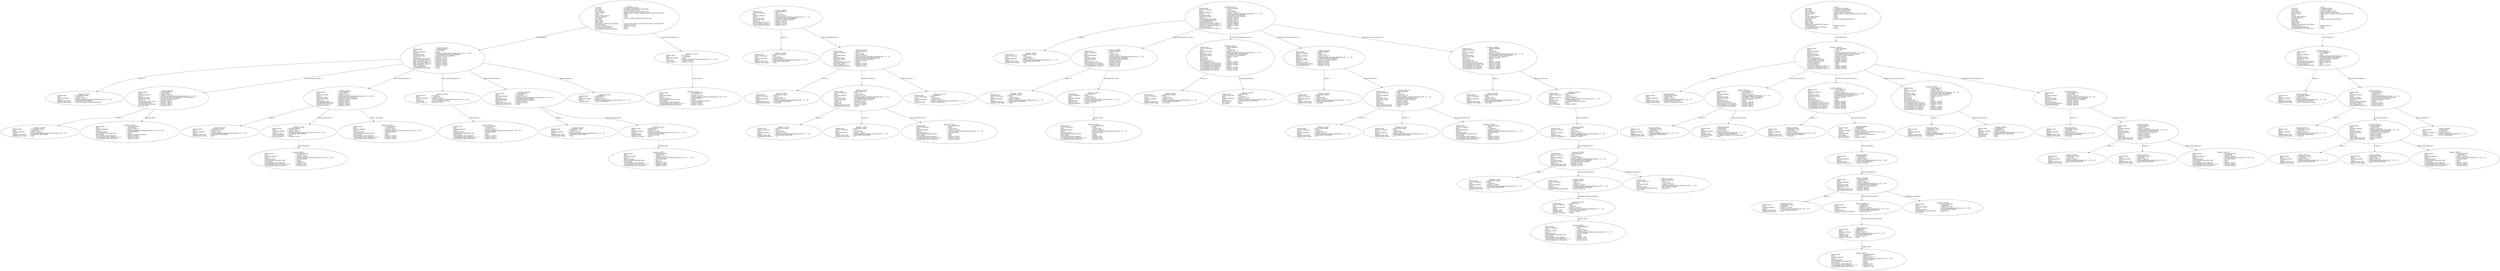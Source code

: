 digraph "generic_package_renaming_declaration.adt" {
  Unit_2 -> Element_2281106
      [ label=Unit_Declaration ];
  Unit_2 -> Element_2271428
      [ label="Context_Clause_Elements ( 1)" ];
  Unit_2
      [ label=<<TABLE BORDER="0" CELLBORDER="0" CELLSPACING="0" CELLPADDING="0"> 
          <TR><TD COLSPAN="3">Unit_2</TD></TR>
          <TR><TD ALIGN="LEFT">Unit_Kind   </TD><TD> = </TD><TD ALIGN="LEFT">A_PROCEDURE_BODY</TD></TR>
          <TR><TD ALIGN="LEFT">Unit_Class   </TD><TD> = </TD><TD ALIGN="LEFT">A_PUBLIC_DECLARATION_AND_BODY</TD></TR>
          <TR><TD ALIGN="LEFT">Unit_Origin   </TD><TD> = </TD><TD ALIGN="LEFT">AN_APPLICATION_UNIT</TD></TR>
          <TR><TD ALIGN="LEFT">Unit_Full_Name    </TD><TD> = </TD><TD ALIGN="LEFT">generic_package_renaming_declaration</TD></TR>
          <TR><TD ALIGN="LEFT">Unique_Name   </TD><TD> = </TD><TD ALIGN="LEFT">ASIS Context 1: generic_package_renaming_declaration (body)</TD></TR>
          <TR><TD ALIGN="LEFT">Exists  </TD><TD> = </TD><TD ALIGN="LEFT">TRUE</TD></TR>
          <TR><TD ALIGN="LEFT">Can_Be_Main_Program     </TD><TD> = </TD><TD ALIGN="LEFT">TRUE</TD></TR>
          <TR><TD ALIGN="LEFT">Is_Body_Required     </TD><TD> = </TD><TD ALIGN="LEFT">TRUE</TD></TR>
          <TR><TD ALIGN="LEFT">Text_Name   </TD><TD> = </TD><TD ALIGN="LEFT">generic_package_renaming_declaration.adb</TD></TR>
          <TR><TD ALIGN="LEFT">Text_Form   </TD><TD> = </TD><TD ALIGN="LEFT"></TD></TR>
          <TR><TD ALIGN="LEFT">Object_Name   </TD><TD> = </TD><TD ALIGN="LEFT"></TD></TR>
          <TR><TD ALIGN="LEFT">Object_Form   </TD><TD> = </TD><TD ALIGN="LEFT"></TD></TR>
          <TR><TD ALIGN="LEFT">Compilation_Command_Line_Options         </TD><TD> = </TD><TD ALIGN="LEFT">-gnatc -gnatt -gnatws -gnatyN -mtune=generic -march=x86-64</TD></TR>
          <TR><TD ALIGN="LEFT">Unit_Declaration     </TD><TD> = </TD><TD ALIGN="LEFT">Element_2281106</TD></TR>
          <TR><TD ALIGN="LEFT">Context_Clause_Elements ( 1)        </TD><TD> = </TD><TD ALIGN="LEFT">Element_2271428</TD></TR>
          <TR><TD ALIGN="LEFT">Corresponding_Declaration       </TD><TD> = </TD><TD ALIGN="LEFT">(none)</TD></TR>
          <TR><TD ALIGN="LEFT">Corresponding_Parent_Declaration         </TD><TD> = </TD><TD ALIGN="LEFT">Unit_1</TD></TR>
          </TABLE>> ];
  Element_2271428 -> Element_2270237
      [ label="Clause_Name ( 1)" ];
  Element_2271428
      [ label=<<TABLE BORDER="0" CELLBORDER="0" CELLSPACING="0" CELLPADDING="0"> 
          <TR><TD COLSPAN="3">Element_2271428</TD></TR>
          <TR><TD ALIGN="LEFT">Element_Kind    </TD><TD> = </TD><TD ALIGN="LEFT">A_CLAUSE</TD></TR>
          <TR><TD ALIGN="LEFT">Hash  </TD><TD> = </TD><TD ALIGN="LEFT"> 1617609493</TD></TR>
          <TR><TD ALIGN="LEFT">Enclosing_Element     </TD><TD> = </TD><TD ALIGN="LEFT">(none)</TD></TR>
          <TR><TD ALIGN="LEFT">Source  </TD><TD> = </TD><TD ALIGN="LEFT">generic_package_renaming_declaration.adb - 3:1 .. 3:33</TD></TR>
          <TR><TD ALIGN="LEFT">Clause_Kind   </TD><TD> = </TD><TD ALIGN="LEFT">A_WITH_CLAUSE</TD></TR>
          <TR><TD ALIGN="LEFT">Clause_Name ( 1)     </TD><TD> = </TD><TD ALIGN="LEFT">Element_2270237</TD></TR>
          </TABLE>> ];
  Element_2270237
      [ label=<<TABLE BORDER="0" CELLBORDER="0" CELLSPACING="0" CELLPADDING="0"> 
          <TR><TD COLSPAN="3">Element_2270237</TD></TR>
          <TR><TD ALIGN="LEFT">Element_Kind    </TD><TD> = </TD><TD ALIGN="LEFT">AN_EXPRESSION</TD></TR>
          <TR><TD ALIGN="LEFT">Hash  </TD><TD> = </TD><TD ALIGN="LEFT"> 1617875733</TD></TR>
          <TR><TD ALIGN="LEFT">Enclosing_Element     </TD><TD> = </TD><TD ALIGN="LEFT">Element_2271428</TD></TR>
          <TR><TD ALIGN="LEFT">Source  </TD><TD> = </TD><TD ALIGN="LEFT">generic_package_renaming_declaration.adb - 3:6 .. 3:32</TD></TR>
          <TR><TD ALIGN="LEFT">Expression_Kind    </TD><TD> = </TD><TD ALIGN="LEFT">AN_IDENTIFIER</TD></TR>
          <TR><TD ALIGN="LEFT">Corresponding_Expression_Type        </TD><TD> = </TD><TD ALIGN="LEFT">(none)</TD></TR>
          <TR><TD ALIGN="LEFT">Name_Image   </TD><TD> = </TD><TD ALIGN="LEFT">generic_package_declaration</TD></TR>
          <TR><TD ALIGN="LEFT">Corresponding_Name_Definition        </TD><TD> = </TD><TD ALIGN="LEFT">Element_2410057</TD></TR>
          <TR><TD ALIGN="LEFT">Corresponding_Name_Definition_List ( 1)          </TD><TD> = </TD><TD ALIGN="LEFT">Element_2410057</TD></TR>
          <TR><TD ALIGN="LEFT">Corresponding_Name_Declaration        </TD><TD> = </TD><TD ALIGN="LEFT">Element_2329136</TD></TR>
          </TABLE>> ];
  Element_2281106 -> Element_2273057
      [ label="Names ( 1)" ];
  Element_2281106 -> Element_2289119
      [ label="Body_Declarative_Items ( 1)" ];
  Element_2281106 -> Element_2300137
      [ label="Body_Declarative_Items ( 2)" ];
  Element_2281106 -> Element_2304425
      [ label="Body_Declarative_Items ( 3)" ];
  Element_2281106 -> Element_2313090
      [ label="Body_Declarative_Items ( 4)" ];
  Element_2281106 -> Element_2315387
      [ label="Body_Statements ( 1)" ];
  Element_2281106
      [ label=<<TABLE BORDER="0" CELLBORDER="0" CELLSPACING="0" CELLPADDING="0"> 
          <TR><TD COLSPAN="3">Element_2281106</TD></TR>
          <TR><TD ALIGN="LEFT">Element_Kind    </TD><TD> = </TD><TD ALIGN="LEFT">A_DECLARATION</TD></TR>
          <TR><TD ALIGN="LEFT">Hash  </TD><TD> = </TD><TD ALIGN="LEFT"> 1479125029</TD></TR>
          <TR><TD ALIGN="LEFT">Enclosing_Element     </TD><TD> = </TD><TD ALIGN="LEFT">(none)</TD></TR>
          <TR><TD ALIGN="LEFT">Source  </TD><TD> = </TD><TD ALIGN="LEFT">generic_package_renaming_declaration.adb - 5:1 .. 16:41</TD></TR>
          <TR><TD ALIGN="LEFT">Declaration_Kind     </TD><TD> = </TD><TD ALIGN="LEFT">A_PROCEDURE_BODY_DECLARATION</TD></TR>
          <TR><TD ALIGN="LEFT">Declaration_Origin     </TD><TD> = </TD><TD ALIGN="LEFT">AN_EXPLICIT_DECLARATION</TD></TR>
          <TR><TD ALIGN="LEFT">Names ( 1)   </TD><TD> = </TD><TD ALIGN="LEFT">Element_2273057</TD></TR>
          <TR><TD ALIGN="LEFT">Corresponding_End_Name      </TD><TD> = </TD><TD ALIGN="LEFT">Element_2317237</TD></TR>
          <TR><TD ALIGN="LEFT">Body_Declarative_Items ( 1)       </TD><TD> = </TD><TD ALIGN="LEFT">Element_2289119</TD></TR>
          <TR><TD ALIGN="LEFT">Body_Declarative_Items ( 2)       </TD><TD> = </TD><TD ALIGN="LEFT">Element_2300137</TD></TR>
          <TR><TD ALIGN="LEFT">Body_Declarative_Items ( 3)       </TD><TD> = </TD><TD ALIGN="LEFT">Element_2304425</TD></TR>
          <TR><TD ALIGN="LEFT">Body_Declarative_Items ( 4)       </TD><TD> = </TD><TD ALIGN="LEFT">Element_2313090</TD></TR>
          <TR><TD ALIGN="LEFT">Body_Statements ( 1)      </TD><TD> = </TD><TD ALIGN="LEFT">Element_2315387</TD></TR>
          <TR><TD ALIGN="LEFT">Is_Name_Repeated     </TD><TD> = </TD><TD ALIGN="LEFT">TRUE</TD></TR>
          <TR><TD ALIGN="LEFT">Corresponding_Declaration       </TD><TD> = </TD><TD ALIGN="LEFT">(none)</TD></TR>
          </TABLE>> ];
  Element_2273057
      [ label=<<TABLE BORDER="0" CELLBORDER="0" CELLSPACING="0" CELLPADDING="0"> 
          <TR><TD COLSPAN="3">Element_2273057</TD></TR>
          <TR><TD ALIGN="LEFT">Element_Kind    </TD><TD> = </TD><TD ALIGN="LEFT">A_DEFINING_NAME</TD></TR>
          <TR><TD ALIGN="LEFT">Hash  </TD><TD> = </TD><TD ALIGN="LEFT"> 1479075173</TD></TR>
          <TR><TD ALIGN="LEFT">Enclosing_Element     </TD><TD> = </TD><TD ALIGN="LEFT">Element_2281106</TD></TR>
          <TR><TD ALIGN="LEFT">Source  </TD><TD> = </TD><TD ALIGN="LEFT">generic_package_renaming_declaration.adb - 5:11 .. 5:46</TD></TR>
          <TR><TD ALIGN="LEFT">Defining_Name_Kind     </TD><TD> = </TD><TD ALIGN="LEFT">A_DEFINING_IDENTIFIER</TD></TR>
          <TR><TD ALIGN="LEFT">Defining_Name_Image     </TD><TD> = </TD><TD ALIGN="LEFT">"generic_package_renaming_declaration"</TD></TR>
          </TABLE>> ];
  Element_2289119 -> Element_2282057
      [ label="Names ( 1)" ];
  Element_2289119 -> Element_2290237
      [ label=Renamed_Entity ];
  Element_2289119
      [ label=<<TABLE BORDER="0" CELLBORDER="0" CELLSPACING="0" CELLPADDING="0"> 
          <TR><TD COLSPAN="3">Element_2289119</TD></TR>
          <TR><TD ALIGN="LEFT">Element_Kind    </TD><TD> = </TD><TD ALIGN="LEFT">A_DECLARATION</TD></TR>
          <TR><TD ALIGN="LEFT">Hash  </TD><TD> = </TD><TD ALIGN="LEFT">-1407652286</TD></TR>
          <TR><TD ALIGN="LEFT">Enclosing_Element     </TD><TD> = </TD><TD ALIGN="LEFT">Element_2281106</TD></TR>
          <TR><TD ALIGN="LEFT">Source  </TD><TD> = </TD><TD ALIGN="LEFT">generic_package_renaming_declaration.adb - 6:4 .. 6:59</TD></TR>
          <TR><TD ALIGN="LEFT">Declaration_Kind     </TD><TD> = </TD><TD ALIGN="LEFT">A_GENERIC_PACKAGE_RENAMING_DECLARATION</TD></TR>
          <TR><TD ALIGN="LEFT">Declaration_Origin     </TD><TD> = </TD><TD ALIGN="LEFT">AN_EXPLICIT_DECLARATION</TD></TR>
          <TR><TD ALIGN="LEFT">Names ( 1)   </TD><TD> = </TD><TD ALIGN="LEFT">Element_2282057</TD></TR>
          <TR><TD ALIGN="LEFT">Corresponding_Base_Entity       </TD><TD> = </TD><TD ALIGN="LEFT">Element_2290237</TD></TR>
          <TR><TD ALIGN="LEFT">Corresponding_Body     </TD><TD> = </TD><TD ALIGN="LEFT">Element_2289119</TD></TR>
          <TR><TD ALIGN="LEFT">Corresponding_Declaration       </TD><TD> = </TD><TD ALIGN="LEFT">Element_2289119</TD></TR>
          <TR><TD ALIGN="LEFT">Renamed_Entity    </TD><TD> = </TD><TD ALIGN="LEFT">Element_2290237</TD></TR>
          </TABLE>> ];
  Element_2282057
      [ label=<<TABLE BORDER="0" CELLBORDER="0" CELLSPACING="0" CELLPADDING="0"> 
          <TR><TD COLSPAN="3">Element_2282057</TD></TR>
          <TR><TD ALIGN="LEFT">Element_Kind    </TD><TD> = </TD><TD ALIGN="LEFT">A_DEFINING_NAME</TD></TR>
          <TR><TD ALIGN="LEFT">Hash  </TD><TD> = </TD><TD ALIGN="LEFT">-1407684030</TD></TR>
          <TR><TD ALIGN="LEFT">Enclosing_Element     </TD><TD> = </TD><TD ALIGN="LEFT">Element_2289119</TD></TR>
          <TR><TD ALIGN="LEFT">Source  </TD><TD> = </TD><TD ALIGN="LEFT">generic_package_renaming_declaration.adb - 6:20 .. 6:22</TD></TR>
          <TR><TD ALIGN="LEFT">Defining_Name_Kind     </TD><TD> = </TD><TD ALIGN="LEFT">A_DEFINING_IDENTIFIER</TD></TR>
          <TR><TD ALIGN="LEFT">Defining_Name_Image     </TD><TD> = </TD><TD ALIGN="LEFT">"gpd"</TD></TR>
          </TABLE>> ];
  Element_2290237
      [ label=<<TABLE BORDER="0" CELLBORDER="0" CELLSPACING="0" CELLPADDING="0"> 
          <TR><TD COLSPAN="3">Element_2290237</TD></TR>
          <TR><TD ALIGN="LEFT">Element_Kind    </TD><TD> = </TD><TD ALIGN="LEFT">AN_EXPRESSION</TD></TR>
          <TR><TD ALIGN="LEFT">Hash  </TD><TD> = </TD><TD ALIGN="LEFT">-1407591934</TD></TR>
          <TR><TD ALIGN="LEFT">Enclosing_Element     </TD><TD> = </TD><TD ALIGN="LEFT">Element_2289119</TD></TR>
          <TR><TD ALIGN="LEFT">Source  </TD><TD> = </TD><TD ALIGN="LEFT">generic_package_renaming_declaration.adb - 6:32 .. 6:58</TD></TR>
          <TR><TD ALIGN="LEFT">Expression_Kind    </TD><TD> = </TD><TD ALIGN="LEFT">AN_IDENTIFIER</TD></TR>
          <TR><TD ALIGN="LEFT">Corresponding_Expression_Type        </TD><TD> = </TD><TD ALIGN="LEFT">(none)</TD></TR>
          <TR><TD ALIGN="LEFT">Name_Image   </TD><TD> = </TD><TD ALIGN="LEFT">generic_package_declaration</TD></TR>
          <TR><TD ALIGN="LEFT">Corresponding_Name_Definition        </TD><TD> = </TD><TD ALIGN="LEFT">Element_2410057</TD></TR>
          <TR><TD ALIGN="LEFT">Corresponding_Name_Definition_List ( 1)          </TD><TD> = </TD><TD ALIGN="LEFT">Element_2410057</TD></TR>
          <TR><TD ALIGN="LEFT">Corresponding_Name_Declaration        </TD><TD> = </TD><TD ALIGN="LEFT">Element_2329136</TD></TR>
          </TABLE>> ];
  Element_2300137 -> Element_2292057
      [ label="Names ( 1)" ];
  Element_2699113 -> Element_2740057
      [ label="Names ( 1)" ];
  Element_2699113 -> Element_2707106
      [ label="Body_Declarative_Items ( 1)" ];
  Element_2699113
      [ label=<<TABLE BORDER="0" CELLBORDER="0" CELLSPACING="0" CELLPADDING="0"> 
          <TR><TD COLSPAN="3">Element_2699113</TD></TR>
          <TR><TD ALIGN="LEFT">Element_Kind    </TD><TD> = </TD><TD ALIGN="LEFT">A_DECLARATION</TD></TR>
          <TR><TD ALIGN="LEFT">Is_Part_Of_Instance     </TD><TD> = </TD><TD ALIGN="LEFT">TRUE</TD></TR>
          <TR><TD ALIGN="LEFT">Hash  </TD><TD> = </TD><TD ALIGN="LEFT">-257023446</TD></TR>
          <TR><TD ALIGN="LEFT">Enclosing_Element     </TD><TD> = </TD><TD ALIGN="LEFT">Element_2300137</TD></TR>
          <TR><TD ALIGN="LEFT">Source  </TD><TD> = </TD><TD ALIGN="LEFT">generic_package_renaming_declaration.adb - 1:1 .. 0:0</TD></TR>
          <TR><TD ALIGN="LEFT">Declaration_Kind     </TD><TD> = </TD><TD ALIGN="LEFT">A_PACKAGE_BODY_DECLARATION</TD></TR>
          <TR><TD ALIGN="LEFT">Declaration_Origin     </TD><TD> = </TD><TD ALIGN="LEFT">AN_EXPLICIT_DECLARATION</TD></TR>
          <TR><TD ALIGN="LEFT">Names ( 1)   </TD><TD> = </TD><TD ALIGN="LEFT">Element_2740057</TD></TR>
          <TR><TD ALIGN="LEFT">Corresponding_End_Name      </TD><TD> = </TD><TD ALIGN="LEFT">Element_2739237</TD></TR>
          <TR><TD ALIGN="LEFT">Body_Declarative_Items ( 1)       </TD><TD> = </TD><TD ALIGN="LEFT">Element_2707106</TD></TR>
          <TR><TD ALIGN="LEFT">Corresponding_Declaration       </TD><TD> = </TD><TD ALIGN="LEFT">Element_2610112</TD></TR>
          </TABLE>> ];
  Element_2740057
      [ label=<<TABLE BORDER="0" CELLBORDER="0" CELLSPACING="0" CELLPADDING="0"> 
          <TR><TD COLSPAN="3">Element_2740057</TD></TR>
          <TR><TD ALIGN="LEFT">Element_Kind    </TD><TD> = </TD><TD ALIGN="LEFT">A_DEFINING_NAME</TD></TR>
          <TR><TD ALIGN="LEFT">Is_Part_Of_Instance     </TD><TD> = </TD><TD ALIGN="LEFT">TRUE</TD></TR>
          <TR><TD ALIGN="LEFT">Hash  </TD><TD> = </TD><TD ALIGN="LEFT">-1425498960</TD></TR>
          <TR><TD ALIGN="LEFT">Enclosing_Element     </TD><TD> = </TD><TD ALIGN="LEFT">Element_2699113</TD></TR>
          <TR><TD ALIGN="LEFT">Source  </TD><TD> = </TD><TD ALIGN="LEFT">generic_package_renaming_declaration.adb - 1:1 .. 0:0</TD></TR>
          <TR><TD ALIGN="LEFT">Defining_Name_Kind     </TD><TD> = </TD><TD ALIGN="LEFT">A_DEFINING_IDENTIFIER</TD></TR>
          <TR><TD ALIGN="LEFT">Defining_Name_Image     </TD><TD> = </TD><TD ALIGN="LEFT">"gint"</TD></TR>
          </TABLE>> ];
  Element_2707106 -> Element_2709057
      [ label="Names ( 1)" ];
  Element_2707106 -> Element_2716105
      [ label="Parameter_Profile ( 1)" ];
  Element_2707106 -> Element_2735387
      [ label="Body_Statements ( 1)" ];
  Element_2707106
      [ label=<<TABLE BORDER="0" CELLBORDER="0" CELLSPACING="0" CELLPADDING="0"> 
          <TR><TD COLSPAN="3">Element_2707106</TD></TR>
          <TR><TD ALIGN="LEFT">Element_Kind    </TD><TD> = </TD><TD ALIGN="LEFT">A_DECLARATION</TD></TR>
          <TR><TD ALIGN="LEFT">Is_Part_Of_Instance     </TD><TD> = </TD><TD ALIGN="LEFT">TRUE</TD></TR>
          <TR><TD ALIGN="LEFT">Hash  </TD><TD> = </TD><TD ALIGN="LEFT">-1337240950</TD></TR>
          <TR><TD ALIGN="LEFT">Enclosing_Element     </TD><TD> = </TD><TD ALIGN="LEFT">Element_2699113</TD></TR>
          <TR><TD ALIGN="LEFT">Source  </TD><TD> = </TD><TD ALIGN="LEFT">generic_package_renaming_declaration.adb - 1:1 .. 0:0</TD></TR>
          <TR><TD ALIGN="LEFT">Declaration_Kind     </TD><TD> = </TD><TD ALIGN="LEFT">A_PROCEDURE_BODY_DECLARATION</TD></TR>
          <TR><TD ALIGN="LEFT">Declaration_Origin     </TD><TD> = </TD><TD ALIGN="LEFT">AN_EXPLICIT_DECLARATION</TD></TR>
          <TR><TD ALIGN="LEFT">Names ( 1)   </TD><TD> = </TD><TD ALIGN="LEFT">Element_2709057</TD></TR>
          <TR><TD ALIGN="LEFT">Corresponding_End_Name      </TD><TD> = </TD><TD ALIGN="LEFT">(none)</TD></TR>
          <TR><TD ALIGN="LEFT">Parameter_Profile ( 1)      </TD><TD> = </TD><TD ALIGN="LEFT">Element_2716105</TD></TR>
          <TR><TD ALIGN="LEFT">Body_Statements ( 1)      </TD><TD> = </TD><TD ALIGN="LEFT">Element_2735387</TD></TR>
          <TR><TD ALIGN="LEFT">Corresponding_Declaration       </TD><TD> = </TD><TD ALIGN="LEFT">Element_2533103</TD></TR>
          </TABLE>> ];
  Element_2709057
      [ label=<<TABLE BORDER="0" CELLBORDER="0" CELLSPACING="0" CELLPADDING="0"> 
          <TR><TD COLSPAN="3">Element_2709057</TD></TR>
          <TR><TD ALIGN="LEFT">Element_Kind    </TD><TD> = </TD><TD ALIGN="LEFT">A_DEFINING_NAME</TD></TR>
          <TR><TD ALIGN="LEFT">Is_Part_Of_Instance     </TD><TD> = </TD><TD ALIGN="LEFT">TRUE</TD></TR>
          <TR><TD ALIGN="LEFT">Hash  </TD><TD> = </TD><TD ALIGN="LEFT">-1337341046</TD></TR>
          <TR><TD ALIGN="LEFT">Enclosing_Element     </TD><TD> = </TD><TD ALIGN="LEFT">Element_2707106</TD></TR>
          <TR><TD ALIGN="LEFT">Source  </TD><TD> = </TD><TD ALIGN="LEFT">generic_package_renaming_declaration.adb - 1:1 .. 0:0</TD></TR>
          <TR><TD ALIGN="LEFT">Defining_Name_Kind     </TD><TD> = </TD><TD ALIGN="LEFT">A_DEFINING_IDENTIFIER</TD></TR>
          <TR><TD ALIGN="LEFT">Defining_Name_Image     </TD><TD> = </TD><TD ALIGN="LEFT">"Exchange"</TD></TR>
          </TABLE>> ];
  Element_2716105 -> Element_2717057
      [ label="Names ( 1)" ];
  Element_2716105 -> Element_2726057
      [ label="Names ( 2)" ];
  Element_2716105 -> Element_2724237
      [ label=Object_Declaration_View ];
  Element_2716105
      [ label=<<TABLE BORDER="0" CELLBORDER="0" CELLSPACING="0" CELLPADDING="0"> 
          <TR><TD COLSPAN="3">Element_2716105</TD></TR>
          <TR><TD ALIGN="LEFT">Element_Kind    </TD><TD> = </TD><TD ALIGN="LEFT">A_DECLARATION</TD></TR>
          <TR><TD ALIGN="LEFT">Is_Part_Of_Instance     </TD><TD> = </TD><TD ALIGN="LEFT">TRUE</TD></TR>
          <TR><TD ALIGN="LEFT">Hash  </TD><TD> = </TD><TD ALIGN="LEFT">-1337243638</TD></TR>
          <TR><TD ALIGN="LEFT">Enclosing_Element     </TD><TD> = </TD><TD ALIGN="LEFT">Element_2707106</TD></TR>
          <TR><TD ALIGN="LEFT">Source  </TD><TD> = </TD><TD ALIGN="LEFT">generic_package_renaming_declaration.adb - 1:1 .. 0:0</TD></TR>
          <TR><TD ALIGN="LEFT">Declaration_Kind     </TD><TD> = </TD><TD ALIGN="LEFT">A_PARAMETER_SPECIFICATION</TD></TR>
          <TR><TD ALIGN="LEFT">Declaration_Origin     </TD><TD> = </TD><TD ALIGN="LEFT">AN_EXPLICIT_DECLARATION</TD></TR>
          <TR><TD ALIGN="LEFT">Names ( 1)   </TD><TD> = </TD><TD ALIGN="LEFT">Element_2717057</TD></TR>
          <TR><TD ALIGN="LEFT">Names ( 2)   </TD><TD> = </TD><TD ALIGN="LEFT">Element_2726057</TD></TR>
          <TR><TD ALIGN="LEFT">Mode_Kind   </TD><TD> = </TD><TD ALIGN="LEFT">AN_IN_OUT_MODE</TD></TR>
          <TR><TD ALIGN="LEFT">Object_Declaration_View      </TD><TD> = </TD><TD ALIGN="LEFT">Element_2724237</TD></TR>
          <TR><TD ALIGN="LEFT">Initialization_Expression       </TD><TD> = </TD><TD ALIGN="LEFT">(none)</TD></TR>
          </TABLE>> ];
  Element_2717057
      [ label=<<TABLE BORDER="0" CELLBORDER="0" CELLSPACING="0" CELLPADDING="0"> 
          <TR><TD COLSPAN="3">Element_2717057</TD></TR>
          <TR><TD ALIGN="LEFT">Element_Kind    </TD><TD> = </TD><TD ALIGN="LEFT">A_DEFINING_NAME</TD></TR>
          <TR><TD ALIGN="LEFT">Is_Part_Of_Instance     </TD><TD> = </TD><TD ALIGN="LEFT">TRUE</TD></TR>
          <TR><TD ALIGN="LEFT">Hash  </TD><TD> = </TD><TD ALIGN="LEFT">-1337341942</TD></TR>
          <TR><TD ALIGN="LEFT">Enclosing_Element     </TD><TD> = </TD><TD ALIGN="LEFT">Element_2716105</TD></TR>
          <TR><TD ALIGN="LEFT">Source  </TD><TD> = </TD><TD ALIGN="LEFT">generic_package_renaming_declaration.adb - 1:1 .. 0:0</TD></TR>
          <TR><TD ALIGN="LEFT">Defining_Name_Kind     </TD><TD> = </TD><TD ALIGN="LEFT">A_DEFINING_IDENTIFIER</TD></TR>
          <TR><TD ALIGN="LEFT">Defining_Name_Image     </TD><TD> = </TD><TD ALIGN="LEFT">"U"</TD></TR>
          </TABLE>> ];
  Element_2726057
      [ label=<<TABLE BORDER="0" CELLBORDER="0" CELLSPACING="0" CELLPADDING="0"> 
          <TR><TD COLSPAN="3">Element_2726057</TD></TR>
          <TR><TD ALIGN="LEFT">Element_Kind    </TD><TD> = </TD><TD ALIGN="LEFT">A_DEFINING_NAME</TD></TR>
          <TR><TD ALIGN="LEFT">Is_Part_Of_Instance     </TD><TD> = </TD><TD ALIGN="LEFT">TRUE</TD></TR>
          <TR><TD ALIGN="LEFT">Hash  </TD><TD> = </TD><TD ALIGN="LEFT">-1337341558</TD></TR>
          <TR><TD ALIGN="LEFT">Enclosing_Element     </TD><TD> = </TD><TD ALIGN="LEFT">Element_2716105</TD></TR>
          <TR><TD ALIGN="LEFT">Source  </TD><TD> = </TD><TD ALIGN="LEFT">generic_package_renaming_declaration.adb - 1:1 .. 0:0</TD></TR>
          <TR><TD ALIGN="LEFT">Defining_Name_Kind     </TD><TD> = </TD><TD ALIGN="LEFT">A_DEFINING_IDENTIFIER</TD></TR>
          <TR><TD ALIGN="LEFT">Defining_Name_Image     </TD><TD> = </TD><TD ALIGN="LEFT">"V"</TD></TR>
          </TABLE>> ];
  Element_2724237
      [ label=<<TABLE BORDER="0" CELLBORDER="0" CELLSPACING="0" CELLPADDING="0"> 
          <TR><TD COLSPAN="3">Element_2724237</TD></TR>
          <TR><TD ALIGN="LEFT">Element_Kind    </TD><TD> = </TD><TD ALIGN="LEFT">AN_EXPRESSION</TD></TR>
          <TR><TD ALIGN="LEFT">Is_Part_Of_Instance     </TD><TD> = </TD><TD ALIGN="LEFT">TRUE</TD></TR>
          <TR><TD ALIGN="LEFT">Hash  </TD><TD> = </TD><TD ALIGN="LEFT">-1336972534</TD></TR>
          <TR><TD ALIGN="LEFT">Enclosing_Element     </TD><TD> = </TD><TD ALIGN="LEFT">Element_2716105</TD></TR>
          <TR><TD ALIGN="LEFT">Source  </TD><TD> = </TD><TD ALIGN="LEFT">generic_package_renaming_declaration.adb - 1:1 .. 0:0</TD></TR>
          <TR><TD ALIGN="LEFT">Expression_Kind    </TD><TD> = </TD><TD ALIGN="LEFT">AN_IDENTIFIER</TD></TR>
          <TR><TD ALIGN="LEFT">Corresponding_Expression_Type        </TD><TD> = </TD><TD ALIGN="LEFT">(none)</TD></TR>
          <TR><TD ALIGN="LEFT">Name_Image   </TD><TD> = </TD><TD ALIGN="LEFT">Elem</TD></TR>
          <TR><TD ALIGN="LEFT">Corresponding_Name_Definition        </TD><TD> = </TD><TD ALIGN="LEFT">Element_2592057</TD></TR>
          <TR><TD ALIGN="LEFT">Corresponding_Name_Definition_List ( 1)          </TD><TD> = </TD><TD ALIGN="LEFT">Element_2592057</TD></TR>
          <TR><TD ALIGN="LEFT">Corresponding_Name_Declaration        </TD><TD> = </TD><TD ALIGN="LEFT">Element_2600089</TD></TR>
          </TABLE>> ];
  Element_2735387
      [ label=<<TABLE BORDER="0" CELLBORDER="0" CELLSPACING="0" CELLPADDING="0"> 
          <TR><TD COLSPAN="3">Element_2735387</TD></TR>
          <TR><TD ALIGN="LEFT">Element_Kind    </TD><TD> = </TD><TD ALIGN="LEFT">A_STATEMENT</TD></TR>
          <TR><TD ALIGN="LEFT">Is_Part_Of_Instance     </TD><TD> = </TD><TD ALIGN="LEFT">TRUE</TD></TR>
          <TR><TD ALIGN="LEFT">Hash  </TD><TD> = </TD><TD ALIGN="LEFT">-1425489480</TD></TR>
          <TR><TD ALIGN="LEFT">Enclosing_Element     </TD><TD> = </TD><TD ALIGN="LEFT">Element_2707106</TD></TR>
          <TR><TD ALIGN="LEFT">Source  </TD><TD> = </TD><TD ALIGN="LEFT">generic_package_renaming_declaration.adb - 1:1 .. 0:0</TD></TR>
          <TR><TD ALIGN="LEFT">Statement_Kind    </TD><TD> = </TD><TD ALIGN="LEFT">A_NULL_STATEMENT</TD></TR>
          </TABLE>> ];
  Element_2610112 -> Element_2500057
      [ label="Names ( 1)" ];
  Element_2610112 -> Element_2600089
      [ label="Visible_Part_Declarative_Items ( 1)" ];
  Element_2610112 -> Element_2525087
      [ label="Visible_Part_Declarative_Items ( 2)" ];
  Element_2610112 -> Element_2533103
      [ label="Visible_Part_Declarative_Items ( 3)" ];
  Element_2610112 -> Element_2560082
      [ label="Private_Part_Declarative_Items ( 1)" ];
  Element_2610112
      [ label=<<TABLE BORDER="0" CELLBORDER="0" CELLSPACING="0" CELLPADDING="0"> 
          <TR><TD COLSPAN="3">Element_2610112</TD></TR>
          <TR><TD ALIGN="LEFT">Element_Kind    </TD><TD> = </TD><TD ALIGN="LEFT">A_DECLARATION</TD></TR>
          <TR><TD ALIGN="LEFT">Is_Part_Of_Instance     </TD><TD> = </TD><TD ALIGN="LEFT">TRUE</TD></TR>
          <TR><TD ALIGN="LEFT">Hash  </TD><TD> = </TD><TD ALIGN="LEFT">-1412909040</TD></TR>
          <TR><TD ALIGN="LEFT">Enclosing_Element     </TD><TD> = </TD><TD ALIGN="LEFT">Element_2300137</TD></TR>
          <TR><TD ALIGN="LEFT">Source  </TD><TD> = </TD><TD ALIGN="LEFT">generic_package_renaming_declaration.adb - 1:1 .. 0:0</TD></TR>
          <TR><TD ALIGN="LEFT">Declaration_Kind     </TD><TD> = </TD><TD ALIGN="LEFT">A_PACKAGE_DECLARATION</TD></TR>
          <TR><TD ALIGN="LEFT">Declaration_Origin     </TD><TD> = </TD><TD ALIGN="LEFT">AN_EXPLICIT_DECLARATION</TD></TR>
          <TR><TD ALIGN="LEFT">Names ( 1)   </TD><TD> = </TD><TD ALIGN="LEFT">Element_2500057</TD></TR>
          <TR><TD ALIGN="LEFT">Corresponding_End_Name      </TD><TD> = </TD><TD ALIGN="LEFT">Element_2582237</TD></TR>
          <TR><TD ALIGN="LEFT">Corresponding_Declaration       </TD><TD> = </TD><TD ALIGN="LEFT">Element_2610112</TD></TR>
          <TR><TD ALIGN="LEFT">Corresponding_Body     </TD><TD> = </TD><TD ALIGN="LEFT">Element_2699113</TD></TR>
          <TR><TD ALIGN="LEFT">Visible_Part_Declarative_Items ( 1)         </TD><TD> = </TD><TD ALIGN="LEFT">Element_2600089</TD></TR>
          <TR><TD ALIGN="LEFT">Visible_Part_Declarative_Items ( 2)         </TD><TD> = </TD><TD ALIGN="LEFT">Element_2525087</TD></TR>
          <TR><TD ALIGN="LEFT">Visible_Part_Declarative_Items ( 3)         </TD><TD> = </TD><TD ALIGN="LEFT">Element_2533103</TD></TR>
          <TR><TD ALIGN="LEFT">Is_Private_Present     </TD><TD> = </TD><TD ALIGN="LEFT">TRUE</TD></TR>
          <TR><TD ALIGN="LEFT">Private_Part_Declarative_Items ( 1)         </TD><TD> = </TD><TD ALIGN="LEFT">Element_2560082</TD></TR>
          </TABLE>> ];
  Element_2500057
      [ label=<<TABLE BORDER="0" CELLBORDER="0" CELLSPACING="0" CELLPADDING="0"> 
          <TR><TD COLSPAN="3">Element_2500057</TD></TR>
          <TR><TD ALIGN="LEFT">Element_Kind    </TD><TD> = </TD><TD ALIGN="LEFT">A_DEFINING_NAME</TD></TR>
          <TR><TD ALIGN="LEFT">Is_Part_Of_Instance     </TD><TD> = </TD><TD ALIGN="LEFT">TRUE</TD></TR>
          <TR><TD ALIGN="LEFT">Hash  </TD><TD> = </TD><TD ALIGN="LEFT">-1425498960</TD></TR>
          <TR><TD ALIGN="LEFT">Enclosing_Element     </TD><TD> = </TD><TD ALIGN="LEFT">Element_2610112</TD></TR>
          <TR><TD ALIGN="LEFT">Source  </TD><TD> = </TD><TD ALIGN="LEFT">generic_package_renaming_declaration.adb - 1:1 .. 0:0</TD></TR>
          <TR><TD ALIGN="LEFT">Defining_Name_Kind     </TD><TD> = </TD><TD ALIGN="LEFT">A_DEFINING_IDENTIFIER</TD></TR>
          <TR><TD ALIGN="LEFT">Defining_Name_Image     </TD><TD> = </TD><TD ALIGN="LEFT">"gint"</TD></TR>
          </TABLE>> ];
  Element_2600089 -> Element_2592057
      [ label="Names ( 1)" ];
  Element_2600089 -> Element_2599176
      [ label=Type_Declaration_View ];
  Element_2600089
      [ label=<<TABLE BORDER="0" CELLBORDER="0" CELLSPACING="0" CELLPADDING="0"> 
          <TR><TD COLSPAN="3">Element_2600089</TD></TR>
          <TR><TD ALIGN="LEFT">Element_Kind    </TD><TD> = </TD><TD ALIGN="LEFT">A_DECLARATION</TD></TR>
          <TR><TD ALIGN="LEFT">Is_Part_Of_Instance     </TD><TD> = </TD><TD ALIGN="LEFT">TRUE</TD></TR>
          <TR><TD ALIGN="LEFT">Hash  </TD><TD> = </TD><TD ALIGN="LEFT">-1337276150</TD></TR>
          <TR><TD ALIGN="LEFT">Enclosing_Element     </TD><TD> = </TD><TD ALIGN="LEFT">Element_2610112</TD></TR>
          <TR><TD ALIGN="LEFT">Source  </TD><TD> = </TD><TD ALIGN="LEFT">generic_package_renaming_declaration.adb - 1:1 .. 0:0</TD></TR>
          <TR><TD ALIGN="LEFT">Declaration_Kind     </TD><TD> = </TD><TD ALIGN="LEFT">A_SUBTYPE_DECLARATION</TD></TR>
          <TR><TD ALIGN="LEFT">Declaration_Origin     </TD><TD> = </TD><TD ALIGN="LEFT">AN_EXPLICIT_DECLARATION</TD></TR>
          <TR><TD ALIGN="LEFT">Names ( 1)   </TD><TD> = </TD><TD ALIGN="LEFT">Element_2592057</TD></TR>
          <TR><TD ALIGN="LEFT">Type_Declaration_View      </TD><TD> = </TD><TD ALIGN="LEFT">Element_2599176</TD></TR>
          <TR><TD ALIGN="LEFT">Corresponding_First_Subtype       </TD><TD> = </TD><TD ALIGN="LEFT">Element_917082</TD></TR>
          <TR><TD ALIGN="LEFT">Corresponding_Last_Constraint        </TD><TD> = </TD><TD ALIGN="LEFT">Element_917082</TD></TR>
          <TR><TD ALIGN="LEFT">Corresponding_Last_Subtype       </TD><TD> = </TD><TD ALIGN="LEFT">Element_917082</TD></TR>
          </TABLE>> ];
  Element_2592057
      [ label=<<TABLE BORDER="0" CELLBORDER="0" CELLSPACING="0" CELLPADDING="0"> 
          <TR><TD COLSPAN="3">Element_2592057</TD></TR>
          <TR><TD ALIGN="LEFT">Element_Kind    </TD><TD> = </TD><TD ALIGN="LEFT">A_DEFINING_NAME</TD></TR>
          <TR><TD ALIGN="LEFT">Is_Part_Of_Instance     </TD><TD> = </TD><TD ALIGN="LEFT">TRUE</TD></TR>
          <TR><TD ALIGN="LEFT">Hash  </TD><TD> = </TD><TD ALIGN="LEFT">-1337341686</TD></TR>
          <TR><TD ALIGN="LEFT">Enclosing_Element     </TD><TD> = </TD><TD ALIGN="LEFT">Element_2600089</TD></TR>
          <TR><TD ALIGN="LEFT">Source  </TD><TD> = </TD><TD ALIGN="LEFT">generic_package_renaming_declaration.adb - 1:1 .. 0:0</TD></TR>
          <TR><TD ALIGN="LEFT">Defining_Name_Kind     </TD><TD> = </TD><TD ALIGN="LEFT">A_DEFINING_IDENTIFIER</TD></TR>
          <TR><TD ALIGN="LEFT">Defining_Name_Image     </TD><TD> = </TD><TD ALIGN="LEFT">"Elem"</TD></TR>
          </TABLE>> ];
  Element_2599176 -> Element_2599237
      [ label=Subtype_Mark ];
  Element_2599176
      [ label=<<TABLE BORDER="0" CELLBORDER="0" CELLSPACING="0" CELLPADDING="0"> 
          <TR><TD COLSPAN="3">Element_2599176</TD></TR>
          <TR><TD ALIGN="LEFT">Element_Kind    </TD><TD> = </TD><TD ALIGN="LEFT">A_DEFINITION</TD></TR>
          <TR><TD ALIGN="LEFT">Is_Part_Of_Instance     </TD><TD> = </TD><TD ALIGN="LEFT">TRUE</TD></TR>
          <TR><TD ALIGN="LEFT">Hash  </TD><TD> = </TD><TD ALIGN="LEFT">-1337097974</TD></TR>
          <TR><TD ALIGN="LEFT">Enclosing_Element     </TD><TD> = </TD><TD ALIGN="LEFT">Element_2600089</TD></TR>
          <TR><TD ALIGN="LEFT">Source  </TD><TD> = </TD><TD ALIGN="LEFT">generic_package_renaming_declaration.adb - 1:1 .. 0:0</TD></TR>
          <TR><TD ALIGN="LEFT">Definition_Kind    </TD><TD> = </TD><TD ALIGN="LEFT">A_SUBTYPE_INDICATION</TD></TR>
          <TR><TD ALIGN="LEFT">Subtype_Mark    </TD><TD> = </TD><TD ALIGN="LEFT">Element_2599237</TD></TR>
          <TR><TD ALIGN="LEFT">Subtype_Constraint     </TD><TD> = </TD><TD ALIGN="LEFT">(none)</TD></TR>
          </TABLE>> ];
  Element_2599237
      [ label=<<TABLE BORDER="0" CELLBORDER="0" CELLSPACING="0" CELLPADDING="0"> 
          <TR><TD COLSPAN="3">Element_2599237</TD></TR>
          <TR><TD ALIGN="LEFT">Element_Kind    </TD><TD> = </TD><TD ALIGN="LEFT">AN_EXPRESSION</TD></TR>
          <TR><TD ALIGN="LEFT">Is_Part_Of_Instance     </TD><TD> = </TD><TD ALIGN="LEFT">TRUE</TD></TR>
          <TR><TD ALIGN="LEFT">Hash  </TD><TD> = </TD><TD ALIGN="LEFT">-1336973046</TD></TR>
          <TR><TD ALIGN="LEFT">Enclosing_Element     </TD><TD> = </TD><TD ALIGN="LEFT">Element_2599176</TD></TR>
          <TR><TD ALIGN="LEFT">Source  </TD><TD> = </TD><TD ALIGN="LEFT">generic_package_renaming_declaration.adb - 1:1 .. 0:0</TD></TR>
          <TR><TD ALIGN="LEFT">Expression_Kind    </TD><TD> = </TD><TD ALIGN="LEFT">AN_IDENTIFIER</TD></TR>
          <TR><TD ALIGN="LEFT">Corresponding_Expression_Type        </TD><TD> = </TD><TD ALIGN="LEFT">(none)</TD></TR>
          <TR><TD ALIGN="LEFT">Name_Image   </TD><TD> = </TD><TD ALIGN="LEFT">Integer</TD></TR>
          <TR><TD ALIGN="LEFT">Corresponding_Name_Definition        </TD><TD> = </TD><TD ALIGN="LEFT">Element_37057</TD></TR>
          <TR><TD ALIGN="LEFT">Corresponding_Name_Definition_List ( 1)          </TD><TD> = </TD><TD ALIGN="LEFT">Element_37057</TD></TR>
          <TR><TD ALIGN="LEFT">Corresponding_Name_Declaration        </TD><TD> = </TD><TD ALIGN="LEFT">Element_917082</TD></TR>
          </TABLE>> ];
  Element_2525087 -> Element_2526057
      [ label="Names ( 1)" ];
  Element_2525087 -> Element_2525204
      [ label=Type_Declaration_View ];
  Element_2525087
      [ label=<<TABLE BORDER="0" CELLBORDER="0" CELLSPACING="0" CELLPADDING="0"> 
          <TR><TD COLSPAN="3">Element_2525087</TD></TR>
          <TR><TD ALIGN="LEFT">Element_Kind    </TD><TD> = </TD><TD ALIGN="LEFT">A_DECLARATION</TD></TR>
          <TR><TD ALIGN="LEFT">Is_Part_Of_Instance     </TD><TD> = </TD><TD ALIGN="LEFT">TRUE</TD></TR>
          <TR><TD ALIGN="LEFT">Hash  </TD><TD> = </TD><TD ALIGN="LEFT">-1425495128</TD></TR>
          <TR><TD ALIGN="LEFT">Enclosing_Element     </TD><TD> = </TD><TD ALIGN="LEFT">Element_2610112</TD></TR>
          <TR><TD ALIGN="LEFT">Source  </TD><TD> = </TD><TD ALIGN="LEFT">generic_package_renaming_declaration.adb - 1:1 .. 0:0</TD></TR>
          <TR><TD ALIGN="LEFT">Declaration_Kind     </TD><TD> = </TD><TD ALIGN="LEFT">A_PRIVATE_TYPE_DECLARATION</TD></TR>
          <TR><TD ALIGN="LEFT">Declaration_Origin     </TD><TD> = </TD><TD ALIGN="LEFT">AN_EXPLICIT_DECLARATION</TD></TR>
          <TR><TD ALIGN="LEFT">Names ( 1)   </TD><TD> = </TD><TD ALIGN="LEFT">Element_2526057</TD></TR>
          <TR><TD ALIGN="LEFT">Has_Limited   </TD><TD> = </TD><TD ALIGN="LEFT">TRUE</TD></TR>
          <TR><TD ALIGN="LEFT">Has_Private   </TD><TD> = </TD><TD ALIGN="LEFT">TRUE</TD></TR>
          <TR><TD ALIGN="LEFT">Discriminant_Part     </TD><TD> = </TD><TD ALIGN="LEFT">(none)</TD></TR>
          <TR><TD ALIGN="LEFT">Type_Declaration_View      </TD><TD> = </TD><TD ALIGN="LEFT">Element_2525204</TD></TR>
          <TR><TD ALIGN="LEFT">Corresponding_Type_Declaration        </TD><TD> = </TD><TD ALIGN="LEFT">Element_2560082</TD></TR>
          <TR><TD ALIGN="LEFT">Corresponding_Type_Completion        </TD><TD> = </TD><TD ALIGN="LEFT">Element_2560082</TD></TR>
          <TR><TD ALIGN="LEFT">Corresponding_Type_Partial_View        </TD><TD> = </TD><TD ALIGN="LEFT">(none)</TD></TR>
          <TR><TD ALIGN="LEFT">Corresponding_First_Subtype       </TD><TD> = </TD><TD ALIGN="LEFT">Element_2525087</TD></TR>
          <TR><TD ALIGN="LEFT">Corresponding_Last_Constraint        </TD><TD> = </TD><TD ALIGN="LEFT">Element_2525087</TD></TR>
          <TR><TD ALIGN="LEFT">Corresponding_Last_Subtype       </TD><TD> = </TD><TD ALIGN="LEFT">Element_2525087</TD></TR>
          </TABLE>> ];
  Element_2526057
      [ label=<<TABLE BORDER="0" CELLBORDER="0" CELLSPACING="0" CELLPADDING="0"> 
          <TR><TD COLSPAN="3">Element_2526057</TD></TR>
          <TR><TD ALIGN="LEFT">Element_Kind    </TD><TD> = </TD><TD ALIGN="LEFT">A_DEFINING_NAME</TD></TR>
          <TR><TD ALIGN="LEFT">Is_Part_Of_Instance     </TD><TD> = </TD><TD ALIGN="LEFT">TRUE</TD></TR>
          <TR><TD ALIGN="LEFT">Hash  </TD><TD> = </TD><TD ALIGN="LEFT">-1425498992</TD></TR>
          <TR><TD ALIGN="LEFT">Enclosing_Element     </TD><TD> = </TD><TD ALIGN="LEFT">Element_2525087</TD></TR>
          <TR><TD ALIGN="LEFT">Source  </TD><TD> = </TD><TD ALIGN="LEFT">generic_package_renaming_declaration.adb - 1:1 .. 0:0</TD></TR>
          <TR><TD ALIGN="LEFT">Defining_Name_Kind     </TD><TD> = </TD><TD ALIGN="LEFT">A_DEFINING_IDENTIFIER</TD></TR>
          <TR><TD ALIGN="LEFT">Defining_Name_Image     </TD><TD> = </TD><TD ALIGN="LEFT">"File_Name"</TD></TR>
          </TABLE>> ];
  Element_2525204
      [ label=<<TABLE BORDER="0" CELLBORDER="0" CELLSPACING="0" CELLPADDING="0"> 
          <TR><TD COLSPAN="3">Element_2525204</TD></TR>
          <TR><TD ALIGN="LEFT">Element_Kind    </TD><TD> = </TD><TD ALIGN="LEFT">A_DEFINITION</TD></TR>
          <TR><TD ALIGN="LEFT">Is_Part_Of_Instance     </TD><TD> = </TD><TD ALIGN="LEFT">TRUE</TD></TR>
          <TR><TD ALIGN="LEFT">Hash  </TD><TD> = </TD><TD ALIGN="LEFT">-1425480152</TD></TR>
          <TR><TD ALIGN="LEFT">Enclosing_Element     </TD><TD> = </TD><TD ALIGN="LEFT">Element_2525087</TD></TR>
          <TR><TD ALIGN="LEFT">Source  </TD><TD> = </TD><TD ALIGN="LEFT">generic_package_renaming_declaration.adb - 1:1 .. 0:0</TD></TR>
          <TR><TD ALIGN="LEFT">Definition_Kind    </TD><TD> = </TD><TD ALIGN="LEFT">A_PRIVATE_TYPE_DEFINITION</TD></TR>
          <TR><TD ALIGN="LEFT">Has_Limited   </TD><TD> = </TD><TD ALIGN="LEFT">TRUE</TD></TR>
          <TR><TD ALIGN="LEFT">Has_Private   </TD><TD> = </TD><TD ALIGN="LEFT">TRUE</TD></TR>
          </TABLE>> ];
  Element_2533103 -> Element_2535057
      [ label="Names ( 1)" ];
  Element_2533103 -> Element_2542105
      [ label="Parameter_Profile ( 1)" ];
  Element_2533103
      [ label=<<TABLE BORDER="0" CELLBORDER="0" CELLSPACING="0" CELLPADDING="0"> 
          <TR><TD COLSPAN="3">Element_2533103</TD></TR>
          <TR><TD ALIGN="LEFT">Element_Kind    </TD><TD> = </TD><TD ALIGN="LEFT">A_DECLARATION</TD></TR>
          <TR><TD ALIGN="LEFT">Is_Part_Of_Instance     </TD><TD> = </TD><TD ALIGN="LEFT">TRUE</TD></TR>
          <TR><TD ALIGN="LEFT">Hash  </TD><TD> = </TD><TD ALIGN="LEFT">-1968125126</TD></TR>
          <TR><TD ALIGN="LEFT">Enclosing_Element     </TD><TD> = </TD><TD ALIGN="LEFT">Element_2610112</TD></TR>
          <TR><TD ALIGN="LEFT">Source  </TD><TD> = </TD><TD ALIGN="LEFT">generic_package_renaming_declaration.adb - 1:1 .. 0:0</TD></TR>
          <TR><TD ALIGN="LEFT">Declaration_Kind     </TD><TD> = </TD><TD ALIGN="LEFT">A_PROCEDURE_DECLARATION</TD></TR>
          <TR><TD ALIGN="LEFT">Declaration_Origin     </TD><TD> = </TD><TD ALIGN="LEFT">AN_EXPLICIT_DECLARATION</TD></TR>
          <TR><TD ALIGN="LEFT">Names ( 1)   </TD><TD> = </TD><TD ALIGN="LEFT">Element_2535057</TD></TR>
          <TR><TD ALIGN="LEFT">Parameter_Profile ( 1)      </TD><TD> = </TD><TD ALIGN="LEFT">Element_2542105</TD></TR>
          <TR><TD ALIGN="LEFT">Corresponding_Declaration       </TD><TD> = </TD><TD ALIGN="LEFT">Element_2533103</TD></TR>
          <TR><TD ALIGN="LEFT">Corresponding_Body     </TD><TD> = </TD><TD ALIGN="LEFT">Element_2707106</TD></TR>
          </TABLE>> ];
  Element_2535057
      [ label=<<TABLE BORDER="0" CELLBORDER="0" CELLSPACING="0" CELLPADDING="0"> 
          <TR><TD COLSPAN="3">Element_2535057</TD></TR>
          <TR><TD ALIGN="LEFT">Element_Kind    </TD><TD> = </TD><TD ALIGN="LEFT">A_DEFINING_NAME</TD></TR>
          <TR><TD ALIGN="LEFT">Is_Part_Of_Instance     </TD><TD> = </TD><TD ALIGN="LEFT">TRUE</TD></TR>
          <TR><TD ALIGN="LEFT">Hash  </TD><TD> = </TD><TD ALIGN="LEFT">-1968125493</TD></TR>
          <TR><TD ALIGN="LEFT">Enclosing_Element     </TD><TD> = </TD><TD ALIGN="LEFT">Element_2533103</TD></TR>
          <TR><TD ALIGN="LEFT">Source  </TD><TD> = </TD><TD ALIGN="LEFT">generic_package_renaming_declaration.adb - 1:1 .. 0:0</TD></TR>
          <TR><TD ALIGN="LEFT">Defining_Name_Kind     </TD><TD> = </TD><TD ALIGN="LEFT">A_DEFINING_IDENTIFIER</TD></TR>
          <TR><TD ALIGN="LEFT">Defining_Name_Image     </TD><TD> = </TD><TD ALIGN="LEFT">"Exchange"</TD></TR>
          </TABLE>> ];
  Element_2542105 -> Element_2543057
      [ label="Names ( 1)" ];
  Element_2542105 -> Element_2552057
      [ label="Names ( 2)" ];
  Element_2542105 -> Element_2550237
      [ label=Object_Declaration_View ];
  Element_2542105
      [ label=<<TABLE BORDER="0" CELLBORDER="0" CELLSPACING="0" CELLPADDING="0"> 
          <TR><TD COLSPAN="3">Element_2542105</TD></TR>
          <TR><TD ALIGN="LEFT">Element_Kind    </TD><TD> = </TD><TD ALIGN="LEFT">A_DECLARATION</TD></TR>
          <TR><TD ALIGN="LEFT">Is_Part_Of_Instance     </TD><TD> = </TD><TD ALIGN="LEFT">TRUE</TD></TR>
          <TR><TD ALIGN="LEFT">Hash  </TD><TD> = </TD><TD ALIGN="LEFT"> 179358536</TD></TR>
          <TR><TD ALIGN="LEFT">Enclosing_Element     </TD><TD> = </TD><TD ALIGN="LEFT">Element_2533103</TD></TR>
          <TR><TD ALIGN="LEFT">Source  </TD><TD> = </TD><TD ALIGN="LEFT">generic_package_renaming_declaration.adb - 1:1 .. 0:0</TD></TR>
          <TR><TD ALIGN="LEFT">Declaration_Kind     </TD><TD> = </TD><TD ALIGN="LEFT">A_PARAMETER_SPECIFICATION</TD></TR>
          <TR><TD ALIGN="LEFT">Declaration_Origin     </TD><TD> = </TD><TD ALIGN="LEFT">AN_EXPLICIT_DECLARATION</TD></TR>
          <TR><TD ALIGN="LEFT">Names ( 1)   </TD><TD> = </TD><TD ALIGN="LEFT">Element_2543057</TD></TR>
          <TR><TD ALIGN="LEFT">Names ( 2)   </TD><TD> = </TD><TD ALIGN="LEFT">Element_2552057</TD></TR>
          <TR><TD ALIGN="LEFT">Mode_Kind   </TD><TD> = </TD><TD ALIGN="LEFT">AN_IN_OUT_MODE</TD></TR>
          <TR><TD ALIGN="LEFT">Object_Declaration_View      </TD><TD> = </TD><TD ALIGN="LEFT">Element_2550237</TD></TR>
          <TR><TD ALIGN="LEFT">Initialization_Expression       </TD><TD> = </TD><TD ALIGN="LEFT">(none)</TD></TR>
          </TABLE>> ];
  Element_2543057
      [ label=<<TABLE BORDER="0" CELLBORDER="0" CELLSPACING="0" CELLPADDING="0"> 
          <TR><TD COLSPAN="3">Element_2543057</TD></TR>
          <TR><TD ALIGN="LEFT">Element_Kind    </TD><TD> = </TD><TD ALIGN="LEFT">A_DEFINING_NAME</TD></TR>
          <TR><TD ALIGN="LEFT">Is_Part_Of_Instance     </TD><TD> = </TD><TD ALIGN="LEFT">TRUE</TD></TR>
          <TR><TD ALIGN="LEFT">Hash  </TD><TD> = </TD><TD ALIGN="LEFT"> 179358152</TD></TR>
          <TR><TD ALIGN="LEFT">Enclosing_Element     </TD><TD> = </TD><TD ALIGN="LEFT">Element_2542105</TD></TR>
          <TR><TD ALIGN="LEFT">Source  </TD><TD> = </TD><TD ALIGN="LEFT">generic_package_renaming_declaration.adb - 1:1 .. 0:0</TD></TR>
          <TR><TD ALIGN="LEFT">Defining_Name_Kind     </TD><TD> = </TD><TD ALIGN="LEFT">A_DEFINING_IDENTIFIER</TD></TR>
          <TR><TD ALIGN="LEFT">Defining_Name_Image     </TD><TD> = </TD><TD ALIGN="LEFT">"U"</TD></TR>
          </TABLE>> ];
  Element_2552057
      [ label=<<TABLE BORDER="0" CELLBORDER="0" CELLSPACING="0" CELLPADDING="0"> 
          <TR><TD COLSPAN="3">Element_2552057</TD></TR>
          <TR><TD ALIGN="LEFT">Element_Kind    </TD><TD> = </TD><TD ALIGN="LEFT">A_DEFINING_NAME</TD></TR>
          <TR><TD ALIGN="LEFT">Is_Part_Of_Instance     </TD><TD> = </TD><TD ALIGN="LEFT">TRUE</TD></TR>
          <TR><TD ALIGN="LEFT">Hash  </TD><TD> = </TD><TD ALIGN="LEFT">-1968125495</TD></TR>
          <TR><TD ALIGN="LEFT">Enclosing_Element     </TD><TD> = </TD><TD ALIGN="LEFT">Element_2542105</TD></TR>
          <TR><TD ALIGN="LEFT">Source  </TD><TD> = </TD><TD ALIGN="LEFT">generic_package_renaming_declaration.adb - 1:1 .. 0:0</TD></TR>
          <TR><TD ALIGN="LEFT">Defining_Name_Kind     </TD><TD> = </TD><TD ALIGN="LEFT">A_DEFINING_IDENTIFIER</TD></TR>
          <TR><TD ALIGN="LEFT">Defining_Name_Image     </TD><TD> = </TD><TD ALIGN="LEFT">"V"</TD></TR>
          </TABLE>> ];
  Element_2550237
      [ label=<<TABLE BORDER="0" CELLBORDER="0" CELLSPACING="0" CELLPADDING="0"> 
          <TR><TD COLSPAN="3">Element_2550237</TD></TR>
          <TR><TD ALIGN="LEFT">Element_Kind    </TD><TD> = </TD><TD ALIGN="LEFT">AN_EXPRESSION</TD></TR>
          <TR><TD ALIGN="LEFT">Is_Part_Of_Instance     </TD><TD> = </TD><TD ALIGN="LEFT">TRUE</TD></TR>
          <TR><TD ALIGN="LEFT">Hash  </TD><TD> = </TD><TD ALIGN="LEFT"> 179359595</TD></TR>
          <TR><TD ALIGN="LEFT">Enclosing_Element     </TD><TD> = </TD><TD ALIGN="LEFT">Element_2542105</TD></TR>
          <TR><TD ALIGN="LEFT">Source  </TD><TD> = </TD><TD ALIGN="LEFT">generic_package_renaming_declaration.adb - 1:1 .. 0:0</TD></TR>
          <TR><TD ALIGN="LEFT">Expression_Kind    </TD><TD> = </TD><TD ALIGN="LEFT">AN_IDENTIFIER</TD></TR>
          <TR><TD ALIGN="LEFT">Corresponding_Expression_Type        </TD><TD> = </TD><TD ALIGN="LEFT">(none)</TD></TR>
          <TR><TD ALIGN="LEFT">Name_Image   </TD><TD> = </TD><TD ALIGN="LEFT">Elem</TD></TR>
          <TR><TD ALIGN="LEFT">Corresponding_Name_Definition        </TD><TD> = </TD><TD ALIGN="LEFT">Element_2592057</TD></TR>
          <TR><TD ALIGN="LEFT">Corresponding_Name_Definition_List ( 1)          </TD><TD> = </TD><TD ALIGN="LEFT">Element_2592057</TD></TR>
          <TR><TD ALIGN="LEFT">Corresponding_Name_Declaration        </TD><TD> = </TD><TD ALIGN="LEFT">Element_2600089</TD></TR>
          </TABLE>> ];
  Element_2560082 -> Element_2561057
      [ label="Names ( 1)" ];
  Element_2560082 -> Element_2568162
      [ label=Type_Declaration_View ];
  Element_2560082
      [ label=<<TABLE BORDER="0" CELLBORDER="0" CELLSPACING="0" CELLPADDING="0"> 
          <TR><TD COLSPAN="3">Element_2560082</TD></TR>
          <TR><TD ALIGN="LEFT">Element_Kind    </TD><TD> = </TD><TD ALIGN="LEFT">A_DECLARATION</TD></TR>
          <TR><TD ALIGN="LEFT">Is_Part_Of_Instance     </TD><TD> = </TD><TD ALIGN="LEFT">TRUE</TD></TR>
          <TR><TD ALIGN="LEFT">Hash  </TD><TD> = </TD><TD ALIGN="LEFT"> 682299561</TD></TR>
          <TR><TD ALIGN="LEFT">Enclosing_Element     </TD><TD> = </TD><TD ALIGN="LEFT">Element_2610112</TD></TR>
          <TR><TD ALIGN="LEFT">Source  </TD><TD> = </TD><TD ALIGN="LEFT">generic_package_renaming_declaration.adb - 1:1 .. 0:0</TD></TR>
          <TR><TD ALIGN="LEFT">Declaration_Kind     </TD><TD> = </TD><TD ALIGN="LEFT">AN_ORDINARY_TYPE_DECLARATION</TD></TR>
          <TR><TD ALIGN="LEFT">Declaration_Origin     </TD><TD> = </TD><TD ALIGN="LEFT">AN_EXPLICIT_DECLARATION</TD></TR>
          <TR><TD ALIGN="LEFT">Names ( 1)   </TD><TD> = </TD><TD ALIGN="LEFT">Element_2561057</TD></TR>
          <TR><TD ALIGN="LEFT">Has_Limited   </TD><TD> = </TD><TD ALIGN="LEFT">TRUE</TD></TR>
          <TR><TD ALIGN="LEFT">Discriminant_Part     </TD><TD> = </TD><TD ALIGN="LEFT">(none)</TD></TR>
          <TR><TD ALIGN="LEFT">Type_Declaration_View      </TD><TD> = </TD><TD ALIGN="LEFT">Element_2568162</TD></TR>
          <TR><TD ALIGN="LEFT">Corresponding_Type_Declaration        </TD><TD> = </TD><TD ALIGN="LEFT">Element_2525087</TD></TR>
          <TR><TD ALIGN="LEFT">Corresponding_Type_Partial_View        </TD><TD> = </TD><TD ALIGN="LEFT">Element_2525087</TD></TR>
          <TR><TD ALIGN="LEFT">Corresponding_First_Subtype       </TD><TD> = </TD><TD ALIGN="LEFT">Element_2560082</TD></TR>
          <TR><TD ALIGN="LEFT">Corresponding_Last_Constraint        </TD><TD> = </TD><TD ALIGN="LEFT">Element_2560082</TD></TR>
          <TR><TD ALIGN="LEFT">Corresponding_Last_Subtype       </TD><TD> = </TD><TD ALIGN="LEFT">Element_2560082</TD></TR>
          </TABLE>> ];
  Element_2561057
      [ label=<<TABLE BORDER="0" CELLBORDER="0" CELLSPACING="0" CELLPADDING="0"> 
          <TR><TD COLSPAN="3">Element_2561057</TD></TR>
          <TR><TD ALIGN="LEFT">Element_Kind    </TD><TD> = </TD><TD ALIGN="LEFT">A_DEFINING_NAME</TD></TR>
          <TR><TD ALIGN="LEFT">Is_Part_Of_Instance     </TD><TD> = </TD><TD ALIGN="LEFT">TRUE</TD></TR>
          <TR><TD ALIGN="LEFT">Hash  </TD><TD> = </TD><TD ALIGN="LEFT">-1867837284</TD></TR>
          <TR><TD ALIGN="LEFT">Enclosing_Element     </TD><TD> = </TD><TD ALIGN="LEFT">Element_2560082</TD></TR>
          <TR><TD ALIGN="LEFT">Source  </TD><TD> = </TD><TD ALIGN="LEFT">generic_package_renaming_declaration.adb - 1:1 .. 0:0</TD></TR>
          <TR><TD ALIGN="LEFT">Defining_Name_Kind     </TD><TD> = </TD><TD ALIGN="LEFT">A_DEFINING_IDENTIFIER</TD></TR>
          <TR><TD ALIGN="LEFT">Defining_Name_Image     </TD><TD> = </TD><TD ALIGN="LEFT">"File_Name"</TD></TR>
          </TABLE>> ];
  Element_2568162 -> Element_2568192
      [ label=Record_Definition ];
  Element_2568162
      [ label=<<TABLE BORDER="0" CELLBORDER="0" CELLSPACING="0" CELLPADDING="0"> 
          <TR><TD COLSPAN="3">Element_2568162</TD></TR>
          <TR><TD ALIGN="LEFT">Element_Kind    </TD><TD> = </TD><TD ALIGN="LEFT">A_DEFINITION</TD></TR>
          <TR><TD ALIGN="LEFT">Is_Part_Of_Instance     </TD><TD> = </TD><TD ALIGN="LEFT">TRUE</TD></TR>
          <TR><TD ALIGN="LEFT">Hash  </TD><TD> = </TD><TD ALIGN="LEFT"> 950735057</TD></TR>
          <TR><TD ALIGN="LEFT">Enclosing_Element     </TD><TD> = </TD><TD ALIGN="LEFT">Element_2560082</TD></TR>
          <TR><TD ALIGN="LEFT">Source  </TD><TD> = </TD><TD ALIGN="LEFT">generic_package_renaming_declaration.adb - 1:1 .. 0:0</TD></TR>
          <TR><TD ALIGN="LEFT">Definition_Kind    </TD><TD> = </TD><TD ALIGN="LEFT">A_TYPE_DEFINITION</TD></TR>
          <TR><TD ALIGN="LEFT">Type_Kind   </TD><TD> = </TD><TD ALIGN="LEFT">A_RECORD_TYPE_DEFINITION</TD></TR>
          <TR><TD ALIGN="LEFT">Has_Limited   </TD><TD> = </TD><TD ALIGN="LEFT">TRUE</TD></TR>
          <TR><TD ALIGN="LEFT">Record_Definition     </TD><TD> = </TD><TD ALIGN="LEFT">Element_2568192</TD></TR>
          </TABLE>> ];
  Element_2568192 -> Element_2570099
      [ label="Record_Components ( 1)" ];
  Element_2568192
      [ label=<<TABLE BORDER="0" CELLBORDER="0" CELLSPACING="0" CELLPADDING="0"> 
          <TR><TD COLSPAN="3">Element_2568192</TD></TR>
          <TR><TD ALIGN="LEFT">Element_Kind    </TD><TD> = </TD><TD ALIGN="LEFT">A_DEFINITION</TD></TR>
          <TR><TD ALIGN="LEFT">Is_Part_Of_Instance     </TD><TD> = </TD><TD ALIGN="LEFT">TRUE</TD></TR>
          <TR><TD ALIGN="LEFT">Hash  </TD><TD> = </TD><TD ALIGN="LEFT"> 950735072</TD></TR>
          <TR><TD ALIGN="LEFT">Enclosing_Element     </TD><TD> = </TD><TD ALIGN="LEFT">Element_2568162</TD></TR>
          <TR><TD ALIGN="LEFT">Source  </TD><TD> = </TD><TD ALIGN="LEFT">generic_package_renaming_declaration.adb - 1:1 .. 0:0</TD></TR>
          <TR><TD ALIGN="LEFT">Definition_Kind    </TD><TD> = </TD><TD ALIGN="LEFT">A_RECORD_DEFINITION</TD></TR>
          <TR><TD ALIGN="LEFT">Record_Components ( 1)      </TD><TD> = </TD><TD ALIGN="LEFT">Element_2570099</TD></TR>
          </TABLE>> ];
  Element_2570099 -> Element_2571057
      [ label="Names ( 1)" ];
  Element_2570099 -> Element_2579183
      [ label=Object_Declaration_View ];
  Element_2570099 -> Element_2578234
      [ label=Initialization_Expression ];
  Element_2570099
      [ label=<<TABLE BORDER="0" CELLBORDER="0" CELLSPACING="0" CELLPADDING="0"> 
          <TR><TD COLSPAN="3">Element_2570099</TD></TR>
          <TR><TD ALIGN="LEFT">Element_Kind    </TD><TD> = </TD><TD ALIGN="LEFT">A_DECLARATION</TD></TR>
          <TR><TD ALIGN="LEFT">Is_Part_Of_Instance     </TD><TD> = </TD><TD ALIGN="LEFT">TRUE</TD></TR>
          <TR><TD ALIGN="LEFT">Hash  </TD><TD> = </TD><TD ALIGN="LEFT"> 1747633324</TD></TR>
          <TR><TD ALIGN="LEFT">Enclosing_Element     </TD><TD> = </TD><TD ALIGN="LEFT">Element_2568192</TD></TR>
          <TR><TD ALIGN="LEFT">Source  </TD><TD> = </TD><TD ALIGN="LEFT">generic_package_renaming_declaration.adb - 1:1 .. 0:0</TD></TR>
          <TR><TD ALIGN="LEFT">Declaration_Kind     </TD><TD> = </TD><TD ALIGN="LEFT">A_COMPONENT_DECLARATION</TD></TR>
          <TR><TD ALIGN="LEFT">Declaration_Origin     </TD><TD> = </TD><TD ALIGN="LEFT">AN_EXPLICIT_DECLARATION</TD></TR>
          <TR><TD ALIGN="LEFT">Names ( 1)   </TD><TD> = </TD><TD ALIGN="LEFT">Element_2571057</TD></TR>
          <TR><TD ALIGN="LEFT">Object_Declaration_View      </TD><TD> = </TD><TD ALIGN="LEFT">Element_2579183</TD></TR>
          <TR><TD ALIGN="LEFT">Initialization_Expression       </TD><TD> = </TD><TD ALIGN="LEFT">Element_2578234</TD></TR>
          </TABLE>> ];
  Element_2571057
      [ label=<<TABLE BORDER="0" CELLBORDER="0" CELLSPACING="0" CELLPADDING="0"> 
          <TR><TD COLSPAN="3">Element_2571057</TD></TR>
          <TR><TD ALIGN="LEFT">Element_Kind    </TD><TD> = </TD><TD ALIGN="LEFT">A_DEFINING_NAME</TD></TR>
          <TR><TD ALIGN="LEFT">Is_Part_Of_Instance     </TD><TD> = </TD><TD ALIGN="LEFT">TRUE</TD></TR>
          <TR><TD ALIGN="LEFT">Hash  </TD><TD> = </TD><TD ALIGN="LEFT"> 673891495</TD></TR>
          <TR><TD ALIGN="LEFT">Enclosing_Element     </TD><TD> = </TD><TD ALIGN="LEFT">Element_2570099</TD></TR>
          <TR><TD ALIGN="LEFT">Source  </TD><TD> = </TD><TD ALIGN="LEFT">generic_package_renaming_declaration.adb - 1:1 .. 0:0</TD></TR>
          <TR><TD ALIGN="LEFT">Defining_Name_Kind     </TD><TD> = </TD><TD ALIGN="LEFT">A_DEFINING_IDENTIFIER</TD></TR>
          <TR><TD ALIGN="LEFT">Defining_Name_Image     </TD><TD> = </TD><TD ALIGN="LEFT">"id"</TD></TR>
          </TABLE>> ];
  Element_2579183 -> Element_2580176
      [ label=Component_Subtype_Indication ];
  Element_2579183
      [ label=<<TABLE BORDER="0" CELLBORDER="0" CELLSPACING="0" CELLPADDING="0"> 
          <TR><TD COLSPAN="3">Element_2579183</TD></TR>
          <TR><TD ALIGN="LEFT">Element_Kind    </TD><TD> = </TD><TD ALIGN="LEFT">A_DEFINITION</TD></TR>
          <TR><TD ALIGN="LEFT">Is_Part_Of_Instance     </TD><TD> = </TD><TD ALIGN="LEFT">TRUE</TD></TR>
          <TR><TD ALIGN="LEFT">Hash  </TD><TD> = </TD><TD ALIGN="LEFT">-500513610</TD></TR>
          <TR><TD ALIGN="LEFT">Enclosing_Element     </TD><TD> = </TD><TD ALIGN="LEFT">Element_2570099</TD></TR>
          <TR><TD ALIGN="LEFT">Source  </TD><TD> = </TD><TD ALIGN="LEFT">generic_package_renaming_declaration.adb - 1:1 .. 0:0</TD></TR>
          <TR><TD ALIGN="LEFT">Definition_Kind    </TD><TD> = </TD><TD ALIGN="LEFT">A_COMPONENT_DEFINITION</TD></TR>
          <TR><TD ALIGN="LEFT">Component_Subtype_Indication        </TD><TD> = </TD><TD ALIGN="LEFT">Element_2580176</TD></TR>
          </TABLE>> ];
  Element_2580176 -> Element_2580237
      [ label=Subtype_Mark ];
  Element_2580176
      [ label=<<TABLE BORDER="0" CELLBORDER="0" CELLSPACING="0" CELLPADDING="0"> 
          <TR><TD COLSPAN="3">Element_2580176</TD></TR>
          <TR><TD ALIGN="LEFT">Element_Kind    </TD><TD> = </TD><TD ALIGN="LEFT">A_DEFINITION</TD></TR>
          <TR><TD ALIGN="LEFT">Is_Part_Of_Instance     </TD><TD> = </TD><TD ALIGN="LEFT">TRUE</TD></TR>
          <TR><TD ALIGN="LEFT">Hash  </TD><TD> = </TD><TD ALIGN="LEFT"> 36357302</TD></TR>
          <TR><TD ALIGN="LEFT">Enclosing_Element     </TD><TD> = </TD><TD ALIGN="LEFT">Element_2579183</TD></TR>
          <TR><TD ALIGN="LEFT">Source  </TD><TD> = </TD><TD ALIGN="LEFT">generic_package_renaming_declaration.adb - 1:1 .. 0:0</TD></TR>
          <TR><TD ALIGN="LEFT">Definition_Kind    </TD><TD> = </TD><TD ALIGN="LEFT">A_SUBTYPE_INDICATION</TD></TR>
          <TR><TD ALIGN="LEFT">Subtype_Mark    </TD><TD> = </TD><TD ALIGN="LEFT">Element_2580237</TD></TR>
          <TR><TD ALIGN="LEFT">Subtype_Constraint     </TD><TD> = </TD><TD ALIGN="LEFT">(none)</TD></TR>
          </TABLE>> ];
  Element_2580237
      [ label=<<TABLE BORDER="0" CELLBORDER="0" CELLSPACING="0" CELLPADDING="0"> 
          <TR><TD COLSPAN="3">Element_2580237</TD></TR>
          <TR><TD ALIGN="LEFT">Element_Kind    </TD><TD> = </TD><TD ALIGN="LEFT">AN_EXPRESSION</TD></TR>
          <TR><TD ALIGN="LEFT">Is_Part_Of_Instance     </TD><TD> = </TD><TD ALIGN="LEFT">TRUE</TD></TR>
          <TR><TD ALIGN="LEFT">Hash  </TD><TD> = </TD><TD ALIGN="LEFT">-1574255427</TD></TR>
          <TR><TD ALIGN="LEFT">Enclosing_Element     </TD><TD> = </TD><TD ALIGN="LEFT">Element_2580176</TD></TR>
          <TR><TD ALIGN="LEFT">Source  </TD><TD> = </TD><TD ALIGN="LEFT">generic_package_renaming_declaration.adb - 1:1 .. 0:0</TD></TR>
          <TR><TD ALIGN="LEFT">Expression_Kind    </TD><TD> = </TD><TD ALIGN="LEFT">AN_IDENTIFIER</TD></TR>
          <TR><TD ALIGN="LEFT">Corresponding_Expression_Type        </TD><TD> = </TD><TD ALIGN="LEFT">(none)</TD></TR>
          <TR><TD ALIGN="LEFT">Name_Image   </TD><TD> = </TD><TD ALIGN="LEFT">Integer</TD></TR>
          <TR><TD ALIGN="LEFT">Corresponding_Name_Definition        </TD><TD> = </TD><TD ALIGN="LEFT">Element_37057</TD></TR>
          <TR><TD ALIGN="LEFT">Corresponding_Name_Definition_List ( 1)          </TD><TD> = </TD><TD ALIGN="LEFT">Element_37057</TD></TR>
          <TR><TD ALIGN="LEFT">Corresponding_Name_Declaration        </TD><TD> = </TD><TD ALIGN="LEFT">Element_917082</TD></TR>
          </TABLE>> ];
  Element_2578234
      [ label=<<TABLE BORDER="0" CELLBORDER="0" CELLSPACING="0" CELLPADDING="0"> 
          <TR><TD COLSPAN="3">Element_2578234</TD></TR>
          <TR><TD ALIGN="LEFT">Element_Kind    </TD><TD> = </TD><TD ALIGN="LEFT">AN_EXPRESSION</TD></TR>
          <TR><TD ALIGN="LEFT">Is_Part_Of_Instance     </TD><TD> = </TD><TD ALIGN="LEFT">TRUE</TD></TR>
          <TR><TD ALIGN="LEFT">Hash  </TD><TD> = </TD><TD ALIGN="LEFT"> 1210762429</TD></TR>
          <TR><TD ALIGN="LEFT">Enclosing_Element     </TD><TD> = </TD><TD ALIGN="LEFT">Element_2570099</TD></TR>
          <TR><TD ALIGN="LEFT">Source  </TD><TD> = </TD><TD ALIGN="LEFT">generic_package_renaming_declaration.adb - 1:1 .. 0:0</TD></TR>
          <TR><TD ALIGN="LEFT">Expression_Kind    </TD><TD> = </TD><TD ALIGN="LEFT">AN_INTEGER_LITERAL</TD></TR>
          <TR><TD ALIGN="LEFT">Corresponding_Expression_Type        </TD><TD> = </TD><TD ALIGN="LEFT">Element_82</TD></TR>
          <TR><TD ALIGN="LEFT">Value_Image   </TD><TD> = </TD><TD ALIGN="LEFT">0</TD></TR>
          </TABLE>> ];
  Element_2300137 -> Element_2302386
      [ label="Generic_Actual_Part ( 1)" ];
  Element_2300137 -> Element_2299237
      [ label=Generic_Unit_Name ];
  Element_2300137
      [ label=<<TABLE BORDER="0" CELLBORDER="0" CELLSPACING="0" CELLPADDING="0"> 
          <TR><TD COLSPAN="3">Element_2300137</TD></TR>
          <TR><TD ALIGN="LEFT">Element_Kind    </TD><TD> = </TD><TD ALIGN="LEFT">A_DECLARATION</TD></TR>
          <TR><TD ALIGN="LEFT">Hash  </TD><TD> = </TD><TD ALIGN="LEFT">-1425521520</TD></TR>
          <TR><TD ALIGN="LEFT">Enclosing_Element     </TD><TD> = </TD><TD ALIGN="LEFT">Element_2281106</TD></TR>
          <TR><TD ALIGN="LEFT">Source  </TD><TD> = </TD><TD ALIGN="LEFT">generic_package_renaming_declaration.adb - 8:4 .. 8:36</TD></TR>
          <TR><TD ALIGN="LEFT">Declaration_Kind     </TD><TD> = </TD><TD ALIGN="LEFT">A_PACKAGE_INSTANTIATION</TD></TR>
          <TR><TD ALIGN="LEFT">Declaration_Origin     </TD><TD> = </TD><TD ALIGN="LEFT">AN_EXPLICIT_DECLARATION</TD></TR>
          <TR><TD ALIGN="LEFT">Names ( 1)   </TD><TD> = </TD><TD ALIGN="LEFT">Element_2292057</TD></TR>
          <TR><TD ALIGN="LEFT">Corresponding_Body     </TD><TD> = </TD><TD ALIGN="LEFT">Element_2699113</TD></TR>
          <TR><TD ALIGN="LEFT">Corresponding_Declaration       </TD><TD> = </TD><TD ALIGN="LEFT">Element_2610112</TD></TR>
          <TR><TD ALIGN="LEFT">Generic_Actual_Part ( 1)       </TD><TD> = </TD><TD ALIGN="LEFT">Element_2302386</TD></TR>
          <TR><TD ALIGN="LEFT">Generic_Unit_Name     </TD><TD> = </TD><TD ALIGN="LEFT">Element_2299237</TD></TR>
          </TABLE>> ];
  Element_2292057
      [ label=<<TABLE BORDER="0" CELLBORDER="0" CELLSPACING="0" CELLPADDING="0"> 
          <TR><TD COLSPAN="3">Element_2292057</TD></TR>
          <TR><TD ALIGN="LEFT">Element_Kind    </TD><TD> = </TD><TD ALIGN="LEFT">A_DEFINING_NAME</TD></TR>
          <TR><TD ALIGN="LEFT">Hash  </TD><TD> = </TD><TD ALIGN="LEFT">-1425531728</TD></TR>
          <TR><TD ALIGN="LEFT">Enclosing_Element     </TD><TD> = </TD><TD ALIGN="LEFT">Element_2300137</TD></TR>
          <TR><TD ALIGN="LEFT">Source  </TD><TD> = </TD><TD ALIGN="LEFT">generic_package_renaming_declaration.adb - 8:12 .. 8:15</TD></TR>
          <TR><TD ALIGN="LEFT">Defining_Name_Kind     </TD><TD> = </TD><TD ALIGN="LEFT">A_DEFINING_IDENTIFIER</TD></TR>
          <TR><TD ALIGN="LEFT">Defining_Name_Image     </TD><TD> = </TD><TD ALIGN="LEFT">"gint"</TD></TR>
          </TABLE>> ];
  Element_2299237
      [ label=<<TABLE BORDER="0" CELLBORDER="0" CELLSPACING="0" CELLPADDING="0"> 
          <TR><TD COLSPAN="3">Element_2299237</TD></TR>
          <TR><TD ALIGN="LEFT">Element_Kind    </TD><TD> = </TD><TD ALIGN="LEFT">AN_EXPRESSION</TD></TR>
          <TR><TD ALIGN="LEFT">Hash  </TD><TD> = </TD><TD ALIGN="LEFT">-1425508704</TD></TR>
          <TR><TD ALIGN="LEFT">Enclosing_Element     </TD><TD> = </TD><TD ALIGN="LEFT">Element_2300137</TD></TR>
          <TR><TD ALIGN="LEFT">Source  </TD><TD> = </TD><TD ALIGN="LEFT">generic_package_renaming_declaration.adb - 8:24 .. 8:26</TD></TR>
          <TR><TD ALIGN="LEFT">Expression_Kind    </TD><TD> = </TD><TD ALIGN="LEFT">AN_IDENTIFIER</TD></TR>
          <TR><TD ALIGN="LEFT">Corresponding_Expression_Type        </TD><TD> = </TD><TD ALIGN="LEFT">(none)</TD></TR>
          <TR><TD ALIGN="LEFT">Name_Image   </TD><TD> = </TD><TD ALIGN="LEFT">gpd</TD></TR>
          <TR><TD ALIGN="LEFT">Corresponding_Name_Definition        </TD><TD> = </TD><TD ALIGN="LEFT">Element_2282057</TD></TR>
          <TR><TD ALIGN="LEFT">Corresponding_Name_Definition_List ( 1)          </TD><TD> = </TD><TD ALIGN="LEFT">Element_2282057</TD></TR>
          <TR><TD ALIGN="LEFT">Corresponding_Name_Declaration        </TD><TD> = </TD><TD ALIGN="LEFT">Element_2289119</TD></TR>
          </TABLE>> ];
  Element_2302386 -> Element_2301237
      [ label=Actual_Parameter ];
  Element_2302386
      [ label=<<TABLE BORDER="0" CELLBORDER="0" CELLSPACING="0" CELLPADDING="0"> 
          <TR><TD COLSPAN="3">Element_2302386</TD></TR>
          <TR><TD ALIGN="LEFT">Element_Kind    </TD><TD> = </TD><TD ALIGN="LEFT">AN_ASSOCIATION</TD></TR>
          <TR><TD ALIGN="LEFT">Hash  </TD><TD> = </TD><TD ALIGN="LEFT">-1425522384</TD></TR>
          <TR><TD ALIGN="LEFT">Enclosing_Element     </TD><TD> = </TD><TD ALIGN="LEFT">Element_2300137</TD></TR>
          <TR><TD ALIGN="LEFT">Source  </TD><TD> = </TD><TD ALIGN="LEFT">generic_package_renaming_declaration.adb - 8:28 .. 8:34</TD></TR>
          <TR><TD ALIGN="LEFT">Association_Kind     </TD><TD> = </TD><TD ALIGN="LEFT">A_GENERIC_ASSOCIATION</TD></TR>
          <TR><TD ALIGN="LEFT">Formal_Parameter     </TD><TD> = </TD><TD ALIGN="LEFT">(none)</TD></TR>
          <TR><TD ALIGN="LEFT">Actual_Parameter     </TD><TD> = </TD><TD ALIGN="LEFT">Element_2301237</TD></TR>
          </TABLE>> ];
  Element_2301237
      [ label=<<TABLE BORDER="0" CELLBORDER="0" CELLSPACING="0" CELLPADDING="0"> 
          <TR><TD COLSPAN="3">Element_2301237</TD></TR>
          <TR><TD ALIGN="LEFT">Element_Kind    </TD><TD> = </TD><TD ALIGN="LEFT">AN_EXPRESSION</TD></TR>
          <TR><TD ALIGN="LEFT">Hash  </TD><TD> = </TD><TD ALIGN="LEFT">-1412925776</TD></TR>
          <TR><TD ALIGN="LEFT">Enclosing_Element     </TD><TD> = </TD><TD ALIGN="LEFT">Element_2302386</TD></TR>
          <TR><TD ALIGN="LEFT">Source  </TD><TD> = </TD><TD ALIGN="LEFT">generic_package_renaming_declaration.adb - 8:28 .. 8:34</TD></TR>
          <TR><TD ALIGN="LEFT">Expression_Kind    </TD><TD> = </TD><TD ALIGN="LEFT">AN_IDENTIFIER</TD></TR>
          <TR><TD ALIGN="LEFT">Corresponding_Expression_Type        </TD><TD> = </TD><TD ALIGN="LEFT">(none)</TD></TR>
          <TR><TD ALIGN="LEFT">Name_Image   </TD><TD> = </TD><TD ALIGN="LEFT">INTEGER</TD></TR>
          <TR><TD ALIGN="LEFT">Corresponding_Name_Definition        </TD><TD> = </TD><TD ALIGN="LEFT">Element_37057</TD></TR>
          <TR><TD ALIGN="LEFT">Corresponding_Name_Definition_List ( 1)          </TD><TD> = </TD><TD ALIGN="LEFT">Element_37057</TD></TR>
          <TR><TD ALIGN="LEFT">Corresponding_Name_Declaration        </TD><TD> = </TD><TD ALIGN="LEFT">Element_917082</TD></TR>
          </TABLE>> ];
  Element_2304425 -> Element_2303237
      [ label="Clause_Name ( 1)" ];
  Element_2304425
      [ label=<<TABLE BORDER="0" CELLBORDER="0" CELLSPACING="0" CELLPADDING="0"> 
          <TR><TD COLSPAN="3">Element_2304425</TD></TR>
          <TR><TD ALIGN="LEFT">Element_Kind    </TD><TD> = </TD><TD ALIGN="LEFT">A_CLAUSE</TD></TR>
          <TR><TD ALIGN="LEFT">Hash  </TD><TD> = </TD><TD ALIGN="LEFT"> 717395236</TD></TR>
          <TR><TD ALIGN="LEFT">Enclosing_Element     </TD><TD> = </TD><TD ALIGN="LEFT">Element_2281106</TD></TR>
          <TR><TD ALIGN="LEFT">Source  </TD><TD> = </TD><TD ALIGN="LEFT">generic_package_renaming_declaration.adb - 10:4 .. 10:12</TD></TR>
          <TR><TD ALIGN="LEFT">Clause_Kind   </TD><TD> = </TD><TD ALIGN="LEFT">A_USE_PACKAGE_CLAUSE</TD></TR>
          <TR><TD ALIGN="LEFT">Clause_Name ( 1)     </TD><TD> = </TD><TD ALIGN="LEFT">Element_2303237</TD></TR>
          </TABLE>> ];
  Element_2303237
      [ label=<<TABLE BORDER="0" CELLBORDER="0" CELLSPACING="0" CELLPADDING="0"> 
          <TR><TD COLSPAN="3">Element_2303237</TD></TR>
          <TR><TD ALIGN="LEFT">Element_Kind    </TD><TD> = </TD><TD ALIGN="LEFT">AN_EXPRESSION</TD></TR>
          <TR><TD ALIGN="LEFT">Hash  </TD><TD> = </TD><TD ALIGN="LEFT"> 717397416</TD></TR>
          <TR><TD ALIGN="LEFT">Enclosing_Element     </TD><TD> = </TD><TD ALIGN="LEFT">Element_2304425</TD></TR>
          <TR><TD ALIGN="LEFT">Source  </TD><TD> = </TD><TD ALIGN="LEFT">generic_package_renaming_declaration.adb - 10:8 .. 10:11</TD></TR>
          <TR><TD ALIGN="LEFT">Expression_Kind    </TD><TD> = </TD><TD ALIGN="LEFT">AN_IDENTIFIER</TD></TR>
          <TR><TD ALIGN="LEFT">Corresponding_Expression_Type        </TD><TD> = </TD><TD ALIGN="LEFT">(none)</TD></TR>
          <TR><TD ALIGN="LEFT">Name_Image   </TD><TD> = </TD><TD ALIGN="LEFT">gint</TD></TR>
          <TR><TD ALIGN="LEFT">Corresponding_Name_Definition        </TD><TD> = </TD><TD ALIGN="LEFT">Element_2292057</TD></TR>
          <TR><TD ALIGN="LEFT">Corresponding_Name_Definition_List ( 1)          </TD><TD> = </TD><TD ALIGN="LEFT">Element_2292057</TD></TR>
          <TR><TD ALIGN="LEFT">Corresponding_Name_Declaration        </TD><TD> = </TD><TD ALIGN="LEFT">Element_2300137</TD></TR>
          </TABLE>> ];
  Element_2313090 -> Element_2305057
      [ label="Names ( 1)" ];
  Element_2313090 -> Element_2312176
      [ label=Object_Declaration_View ];
  Element_2313090
      [ label=<<TABLE BORDER="0" CELLBORDER="0" CELLSPACING="0" CELLPADDING="0"> 
          <TR><TD COLSPAN="3">Element_2313090</TD></TR>
          <TR><TD ALIGN="LEFT">Element_Kind    </TD><TD> = </TD><TD ALIGN="LEFT">A_DECLARATION</TD></TR>
          <TR><TD ALIGN="LEFT">Hash  </TD><TD> = </TD><TD ALIGN="LEFT"> 179356369</TD></TR>
          <TR><TD ALIGN="LEFT">Enclosing_Element     </TD><TD> = </TD><TD ALIGN="LEFT">Element_2281106</TD></TR>
          <TR><TD ALIGN="LEFT">Source  </TD><TD> = </TD><TD ALIGN="LEFT">generic_package_renaming_declaration.adb - 12:4 .. 12:20</TD></TR>
          <TR><TD ALIGN="LEFT">Declaration_Kind     </TD><TD> = </TD><TD ALIGN="LEFT">A_VARIABLE_DECLARATION</TD></TR>
          <TR><TD ALIGN="LEFT">Declaration_Origin     </TD><TD> = </TD><TD ALIGN="LEFT">AN_EXPLICIT_DECLARATION</TD></TR>
          <TR><TD ALIGN="LEFT">Names ( 1)   </TD><TD> = </TD><TD ALIGN="LEFT">Element_2305057</TD></TR>
          <TR><TD ALIGN="LEFT">Object_Declaration_View      </TD><TD> = </TD><TD ALIGN="LEFT">Element_2312176</TD></TR>
          <TR><TD ALIGN="LEFT">Initialization_Expression       </TD><TD> = </TD><TD ALIGN="LEFT">(none)</TD></TR>
          </TABLE>> ];
  Element_2305057
      [ label=<<TABLE BORDER="0" CELLBORDER="0" CELLSPACING="0" CELLPADDING="0"> 
          <TR><TD COLSPAN="3">Element_2305057</TD></TR>
          <TR><TD ALIGN="LEFT">Element_Kind    </TD><TD> = </TD><TD ALIGN="LEFT">A_DEFINING_NAME</TD></TR>
          <TR><TD ALIGN="LEFT">Hash  </TD><TD> = </TD><TD ALIGN="LEFT"> 179356105</TD></TR>
          <TR><TD ALIGN="LEFT">Enclosing_Element     </TD><TD> = </TD><TD ALIGN="LEFT">Element_2313090</TD></TR>
          <TR><TD ALIGN="LEFT">Source  </TD><TD> = </TD><TD ALIGN="LEFT">generic_package_renaming_declaration.adb - 12:4 .. 12:7</TD></TR>
          <TR><TD ALIGN="LEFT">Defining_Name_Kind     </TD><TD> = </TD><TD ALIGN="LEFT">A_DEFINING_IDENTIFIER</TD></TR>
          <TR><TD ALIGN="LEFT">Defining_Name_Image     </TD><TD> = </TD><TD ALIGN="LEFT">"data"</TD></TR>
          </TABLE>> ];
  Element_2312176 -> Element_2312237
      [ label=Subtype_Mark ];
  Element_2312176
      [ label=<<TABLE BORDER="0" CELLBORDER="0" CELLSPACING="0" CELLPADDING="0"> 
          <TR><TD COLSPAN="3">Element_2312176</TD></TR>
          <TR><TD ALIGN="LEFT">Element_Kind    </TD><TD> = </TD><TD ALIGN="LEFT">A_DEFINITION</TD></TR>
          <TR><TD ALIGN="LEFT">Hash  </TD><TD> = </TD><TD ALIGN="LEFT">-894384766</TD></TR>
          <TR><TD ALIGN="LEFT">Enclosing_Element     </TD><TD> = </TD><TD ALIGN="LEFT">Element_2313090</TD></TR>
          <TR><TD ALIGN="LEFT">Source  </TD><TD> = </TD><TD ALIGN="LEFT">generic_package_renaming_declaration.adb - 12:11 .. 12:19</TD></TR>
          <TR><TD ALIGN="LEFT">Definition_Kind    </TD><TD> = </TD><TD ALIGN="LEFT">A_SUBTYPE_INDICATION</TD></TR>
          <TR><TD ALIGN="LEFT">Subtype_Mark    </TD><TD> = </TD><TD ALIGN="LEFT">Element_2312237</TD></TR>
          <TR><TD ALIGN="LEFT">Subtype_Constraint     </TD><TD> = </TD><TD ALIGN="LEFT">(none)</TD></TR>
          </TABLE>> ];
  Element_2312237
      [ label=<<TABLE BORDER="0" CELLBORDER="0" CELLSPACING="0" CELLPADDING="0"> 
          <TR><TD COLSPAN="3">Element_2312237</TD></TR>
          <TR><TD ALIGN="LEFT">Element_Kind    </TD><TD> = </TD><TD ALIGN="LEFT">AN_EXPRESSION</TD></TR>
          <TR><TD ALIGN="LEFT">Hash  </TD><TD> = </TD><TD ALIGN="LEFT">-894384278</TD></TR>
          <TR><TD ALIGN="LEFT">Enclosing_Element     </TD><TD> = </TD><TD ALIGN="LEFT">Element_2312176</TD></TR>
          <TR><TD ALIGN="LEFT">Source  </TD><TD> = </TD><TD ALIGN="LEFT">generic_package_renaming_declaration.adb - 12:11 .. 12:19</TD></TR>
          <TR><TD ALIGN="LEFT">Expression_Kind    </TD><TD> = </TD><TD ALIGN="LEFT">AN_IDENTIFIER</TD></TR>
          <TR><TD ALIGN="LEFT">Corresponding_Expression_Type        </TD><TD> = </TD><TD ALIGN="LEFT">(none)</TD></TR>
          <TR><TD ALIGN="LEFT">Name_Image   </TD><TD> = </TD><TD ALIGN="LEFT">File_Name</TD></TR>
          <TR><TD ALIGN="LEFT">Corresponding_Name_Definition        </TD><TD> = </TD><TD ALIGN="LEFT">Element_2526057</TD></TR>
          <TR><TD ALIGN="LEFT">Corresponding_Name_Definition_List ( 1)          </TD><TD> = </TD><TD ALIGN="LEFT">Element_2526057</TD></TR>
          <TR><TD ALIGN="LEFT">Corresponding_Name_Declaration        </TD><TD> = </TD><TD ALIGN="LEFT">Element_2525087</TD></TR>
          </TABLE>> ];
  Element_2315387
      [ label=<<TABLE BORDER="0" CELLBORDER="0" CELLSPACING="0" CELLPADDING="0"> 
          <TR><TD COLSPAN="3">Element_2315387</TD></TR>
          <TR><TD ALIGN="LEFT">Element_Kind    </TD><TD> = </TD><TD ALIGN="LEFT">A_STATEMENT</TD></TR>
          <TR><TD ALIGN="LEFT">Hash  </TD><TD> = </TD><TD ALIGN="LEFT"> 425074307</TD></TR>
          <TR><TD ALIGN="LEFT">Enclosing_Element     </TD><TD> = </TD><TD ALIGN="LEFT">Element_2281106</TD></TR>
          <TR><TD ALIGN="LEFT">Source  </TD><TD> = </TD><TD ALIGN="LEFT">generic_package_renaming_declaration.adb - 15:3 .. 15:7</TD></TR>
          <TR><TD ALIGN="LEFT">Statement_Kind    </TD><TD> = </TD><TD ALIGN="LEFT">A_NULL_STATEMENT</TD></TR>
          </TABLE>> ];
  Unit_3 -> Element_2329136
      [ label=Unit_Declaration ];
  Unit_3
      [ label=<<TABLE BORDER="0" CELLBORDER="0" CELLSPACING="0" CELLPADDING="0"> 
          <TR><TD COLSPAN="3">Unit_3</TD></TR>
          <TR><TD ALIGN="LEFT">Unit_Kind   </TD><TD> = </TD><TD ALIGN="LEFT">A_GENERIC_PACKAGE</TD></TR>
          <TR><TD ALIGN="LEFT">Unit_Class   </TD><TD> = </TD><TD ALIGN="LEFT">A_PUBLIC_DECLARATION</TD></TR>
          <TR><TD ALIGN="LEFT">Unit_Origin   </TD><TD> = </TD><TD ALIGN="LEFT">AN_APPLICATION_UNIT</TD></TR>
          <TR><TD ALIGN="LEFT">Unit_Full_Name    </TD><TD> = </TD><TD ALIGN="LEFT">generic_package_declaration</TD></TR>
          <TR><TD ALIGN="LEFT">Unique_Name   </TD><TD> = </TD><TD ALIGN="LEFT">ASIS Context 1: generic_package_declaration (spec)</TD></TR>
          <TR><TD ALIGN="LEFT">Exists  </TD><TD> = </TD><TD ALIGN="LEFT">TRUE</TD></TR>
          <TR><TD ALIGN="LEFT">Can_Be_Main_Program     </TD><TD> = </TD><TD ALIGN="LEFT">TRUE</TD></TR>
          <TR><TD ALIGN="LEFT">Is_Body_Required     </TD><TD> = </TD><TD ALIGN="LEFT">TRUE</TD></TR>
          <TR><TD ALIGN="LEFT">Text_Name   </TD><TD> = </TD><TD ALIGN="LEFT">generic_package_declaration.ads</TD></TR>
          <TR><TD ALIGN="LEFT">Text_Form   </TD><TD> = </TD><TD ALIGN="LEFT"></TD></TR>
          <TR><TD ALIGN="LEFT">Object_Name   </TD><TD> = </TD><TD ALIGN="LEFT"></TD></TR>
          <TR><TD ALIGN="LEFT">Object_Form   </TD><TD> = </TD><TD ALIGN="LEFT"></TD></TR>
          <TR><TD ALIGN="LEFT">Compilation_Command_Line_Options         </TD><TD> = </TD><TD ALIGN="LEFT"></TD></TR>
          <TR><TD ALIGN="LEFT">Unit_Declaration     </TD><TD> = </TD><TD ALIGN="LEFT">Element_2329136</TD></TR>
          <TR><TD ALIGN="LEFT">Corresponding_Parent_Declaration         </TD><TD> = </TD><TD ALIGN="LEFT">Unit_1</TD></TR>
          <TR><TD ALIGN="LEFT">Corresponding_Body     </TD><TD> = </TD><TD ALIGN="LEFT">Unit_4</TD></TR>
          </TABLE>> ];
  Element_2329136 -> Element_2410057
      [ label="Names ( 1)" ];
  Element_2329136 -> Element_2484141
      [ label="Generic_Formal_Part ( 1)" ];
  Element_2329136 -> Element_2461082
      [ label="Private_Part_Declarative_Items ( 1)" ];
  Element_2329136 -> Element_2426087
      [ label="Visible_Part_Declarative_Items ( 1)" ];
  Element_2329136 -> Element_2434103
      [ label="Visible_Part_Declarative_Items ( 2)" ];
  Element_2329136
      [ label=<<TABLE BORDER="0" CELLBORDER="0" CELLSPACING="0" CELLPADDING="0"> 
          <TR><TD COLSPAN="3">Element_2329136</TD></TR>
          <TR><TD ALIGN="LEFT">Element_Kind    </TD><TD> = </TD><TD ALIGN="LEFT">A_DECLARATION</TD></TR>
          <TR><TD ALIGN="LEFT">Hash  </TD><TD> = </TD><TD ALIGN="LEFT"> 10617565</TD></TR>
          <TR><TD ALIGN="LEFT">Enclosing_Element     </TD><TD> = </TD><TD ALIGN="LEFT">(none)</TD></TR>
          <TR><TD ALIGN="LEFT">Source  </TD><TD> = </TD><TD ALIGN="LEFT">generic_package_declaration.ads - 1:1 .. 11:32</TD></TR>
          <TR><TD ALIGN="LEFT">Declaration_Kind     </TD><TD> = </TD><TD ALIGN="LEFT">A_GENERIC_PACKAGE_DECLARATION</TD></TR>
          <TR><TD ALIGN="LEFT">Declaration_Origin     </TD><TD> = </TD><TD ALIGN="LEFT">AN_EXPLICIT_DECLARATION</TD></TR>
          <TR><TD ALIGN="LEFT">Names ( 1)   </TD><TD> = </TD><TD ALIGN="LEFT">Element_2410057</TD></TR>
          <TR><TD ALIGN="LEFT">Corresponding_Body     </TD><TD> = </TD><TD ALIGN="LEFT">Element_2622113</TD></TR>
          <TR><TD ALIGN="LEFT">Corresponding_Declaration       </TD><TD> = </TD><TD ALIGN="LEFT">Element_2329136</TD></TR>
          <TR><TD ALIGN="LEFT">Corresponding_End_Name      </TD><TD> = </TD><TD ALIGN="LEFT">Element_2483237</TD></TR>
          <TR><TD ALIGN="LEFT">Generic_Formal_Part ( 1)       </TD><TD> = </TD><TD ALIGN="LEFT">Element_2484141</TD></TR>
          <TR><TD ALIGN="LEFT">Is_Name_Repeated     </TD><TD> = </TD><TD ALIGN="LEFT">TRUE</TD></TR>
          <TR><TD ALIGN="LEFT">Is_Private_Present     </TD><TD> = </TD><TD ALIGN="LEFT">TRUE</TD></TR>
          <TR><TD ALIGN="LEFT">Private_Part_Declarative_Items ( 1)         </TD><TD> = </TD><TD ALIGN="LEFT">Element_2461082</TD></TR>
          <TR><TD ALIGN="LEFT">Visible_Part_Declarative_Items ( 1)         </TD><TD> = </TD><TD ALIGN="LEFT">Element_2426087</TD></TR>
          <TR><TD ALIGN="LEFT">Visible_Part_Declarative_Items ( 2)         </TD><TD> = </TD><TD ALIGN="LEFT">Element_2434103</TD></TR>
          </TABLE>> ];
  Element_2484141 -> Element_2485057
      [ label="Names ( 1)" ];
  Element_2484141 -> Element_2492209
      [ label=Type_Declaration_View ];
  Element_2484141
      [ label=<<TABLE BORDER="0" CELLBORDER="0" CELLSPACING="0" CELLPADDING="0"> 
          <TR><TD COLSPAN="3">Element_2484141</TD></TR>
          <TR><TD ALIGN="LEFT">Element_Kind    </TD><TD> = </TD><TD ALIGN="LEFT">A_DECLARATION</TD></TR>
          <TR><TD ALIGN="LEFT">Hash  </TD><TD> = </TD><TD ALIGN="LEFT">-2137938578</TD></TR>
          <TR><TD ALIGN="LEFT">Enclosing_Element     </TD><TD> = </TD><TD ALIGN="LEFT">Element_2329136</TD></TR>
          <TR><TD ALIGN="LEFT">Source  </TD><TD> = </TD><TD ALIGN="LEFT">generic_package_declaration.ads - 2:5 .. 2:25</TD></TR>
          <TR><TD ALIGN="LEFT">Declaration_Kind     </TD><TD> = </TD><TD ALIGN="LEFT">A_FORMAL_TYPE_DECLARATION</TD></TR>
          <TR><TD ALIGN="LEFT">Declaration_Origin     </TD><TD> = </TD><TD ALIGN="LEFT">AN_EXPLICIT_DECLARATION</TD></TR>
          <TR><TD ALIGN="LEFT">Names ( 1)   </TD><TD> = </TD><TD ALIGN="LEFT">Element_2485057</TD></TR>
          <TR><TD ALIGN="LEFT">Discriminant_Part     </TD><TD> = </TD><TD ALIGN="LEFT">(none)</TD></TR>
          <TR><TD ALIGN="LEFT">Type_Declaration_View      </TD><TD> = </TD><TD ALIGN="LEFT">Element_2492209</TD></TR>
          <TR><TD ALIGN="LEFT">Corresponding_First_Subtype       </TD><TD> = </TD><TD ALIGN="LEFT">Element_2484141</TD></TR>
          <TR><TD ALIGN="LEFT">Corresponding_Last_Constraint        </TD><TD> = </TD><TD ALIGN="LEFT">Element_2484141</TD></TR>
          <TR><TD ALIGN="LEFT">Corresponding_Last_Subtype       </TD><TD> = </TD><TD ALIGN="LEFT">Element_2484141</TD></TR>
          </TABLE>> ];
  Element_2485057
      [ label=<<TABLE BORDER="0" CELLBORDER="0" CELLSPACING="0" CELLPADDING="0"> 
          <TR><TD COLSPAN="3">Element_2485057</TD></TR>
          <TR><TD ALIGN="LEFT">Element_Kind    </TD><TD> = </TD><TD ALIGN="LEFT">A_DEFINING_NAME</TD></TR>
          <TR><TD ALIGN="LEFT">Hash  </TD><TD> = </TD><TD ALIGN="LEFT">-2138625426</TD></TR>
          <TR><TD ALIGN="LEFT">Enclosing_Element     </TD><TD> = </TD><TD ALIGN="LEFT">Element_2484141</TD></TR>
          <TR><TD ALIGN="LEFT">Source  </TD><TD> = </TD><TD ALIGN="LEFT">generic_package_declaration.ads - 2:10 .. 2:13</TD></TR>
          <TR><TD ALIGN="LEFT">Defining_Name_Kind     </TD><TD> = </TD><TD ALIGN="LEFT">A_DEFINING_IDENTIFIER</TD></TR>
          <TR><TD ALIGN="LEFT">Defining_Name_Image     </TD><TD> = </TD><TD ALIGN="LEFT">"Elem"</TD></TR>
          </TABLE>> ];
  Element_2492209
      [ label=<<TABLE BORDER="0" CELLBORDER="0" CELLSPACING="0" CELLPADDING="0"> 
          <TR><TD COLSPAN="3">Element_2492209</TD></TR>
          <TR><TD ALIGN="LEFT">Element_Kind    </TD><TD> = </TD><TD ALIGN="LEFT">A_DEFINITION</TD></TR>
          <TR><TD ALIGN="LEFT">Hash  </TD><TD> = </TD><TD ALIGN="LEFT">-2137382290</TD></TR>
          <TR><TD ALIGN="LEFT">Enclosing_Element     </TD><TD> = </TD><TD ALIGN="LEFT">Element_2484141</TD></TR>
          <TR><TD ALIGN="LEFT">Source  </TD><TD> = </TD><TD ALIGN="LEFT">generic_package_declaration.ads - 3:9 .. 2:24</TD></TR>
          <TR><TD ALIGN="LEFT">Definition_Kind    </TD><TD> = </TD><TD ALIGN="LEFT">A_FORMAL_TYPE_DEFINITION</TD></TR>
          <TR><TD ALIGN="LEFT">Formal_Type_Kind     </TD><TD> = </TD><TD ALIGN="LEFT">A_FORMAL_PRIVATE_TYPE_DEFINITION</TD></TR>
          <TR><TD ALIGN="LEFT">Has_Private   </TD><TD> = </TD><TD ALIGN="LEFT">TRUE</TD></TR>
          </TABLE>> ];
  Element_2410057
      [ label=<<TABLE BORDER="0" CELLBORDER="0" CELLSPACING="0" CELLPADDING="0"> 
          <TR><TD COLSPAN="3">Element_2410057</TD></TR>
          <TR><TD ALIGN="LEFT">Element_Kind    </TD><TD> = </TD><TD ALIGN="LEFT">A_DEFINING_NAME</TD></TR>
          <TR><TD ALIGN="LEFT">Hash  </TD><TD> = </TD><TD ALIGN="LEFT"> 1080267959</TD></TR>
          <TR><TD ALIGN="LEFT">Enclosing_Element     </TD><TD> = </TD><TD ALIGN="LEFT">Element_2329136</TD></TR>
          <TR><TD ALIGN="LEFT">Source  </TD><TD> = </TD><TD ALIGN="LEFT">generic_package_declaration.ads - 3:9 .. 3:35</TD></TR>
          <TR><TD ALIGN="LEFT">Defining_Name_Kind     </TD><TD> = </TD><TD ALIGN="LEFT">A_DEFINING_IDENTIFIER</TD></TR>
          <TR><TD ALIGN="LEFT">Defining_Name_Image     </TD><TD> = </TD><TD ALIGN="LEFT">"generic_package_declaration"</TD></TR>
          </TABLE>> ];
  Element_2426087 -> Element_2427057
      [ label="Names ( 1)" ];
  Element_2426087 -> Element_2426204
      [ label=Type_Declaration_View ];
  Element_2426087
      [ label=<<TABLE BORDER="0" CELLBORDER="0" CELLSPACING="0" CELLPADDING="0"> 
          <TR><TD COLSPAN="3">Element_2426087</TD></TR>
          <TR><TD ALIGN="LEFT">Element_Kind    </TD><TD> = </TD><TD ALIGN="LEFT">A_DECLARATION</TD></TR>
          <TR><TD ALIGN="LEFT">Hash  </TD><TD> = </TD><TD ALIGN="LEFT">-1606239909</TD></TR>
          <TR><TD ALIGN="LEFT">Enclosing_Element     </TD><TD> = </TD><TD ALIGN="LEFT">Element_2329136</TD></TR>
          <TR><TD ALIGN="LEFT">Source  </TD><TD> = </TD><TD ALIGN="LEFT">generic_package_declaration.ads - 4:5 .. 4:38</TD></TR>
          <TR><TD ALIGN="LEFT">Declaration_Kind     </TD><TD> = </TD><TD ALIGN="LEFT">A_PRIVATE_TYPE_DECLARATION</TD></TR>
          <TR><TD ALIGN="LEFT">Declaration_Origin     </TD><TD> = </TD><TD ALIGN="LEFT">AN_EXPLICIT_DECLARATION</TD></TR>
          <TR><TD ALIGN="LEFT">Names ( 1)   </TD><TD> = </TD><TD ALIGN="LEFT">Element_2427057</TD></TR>
          <TR><TD ALIGN="LEFT">Has_Limited   </TD><TD> = </TD><TD ALIGN="LEFT">TRUE</TD></TR>
          <TR><TD ALIGN="LEFT">Has_Private   </TD><TD> = </TD><TD ALIGN="LEFT">TRUE</TD></TR>
          <TR><TD ALIGN="LEFT">Discriminant_Part     </TD><TD> = </TD><TD ALIGN="LEFT">(none)</TD></TR>
          <TR><TD ALIGN="LEFT">Type_Declaration_View      </TD><TD> = </TD><TD ALIGN="LEFT">Element_2426204</TD></TR>
          <TR><TD ALIGN="LEFT">Corresponding_Type_Declaration        </TD><TD> = </TD><TD ALIGN="LEFT">Element_2461082</TD></TR>
          <TR><TD ALIGN="LEFT">Corresponding_Type_Completion        </TD><TD> = </TD><TD ALIGN="LEFT">Element_2461082</TD></TR>
          <TR><TD ALIGN="LEFT">Corresponding_Type_Partial_View        </TD><TD> = </TD><TD ALIGN="LEFT">(none)</TD></TR>
          <TR><TD ALIGN="LEFT">Corresponding_First_Subtype       </TD><TD> = </TD><TD ALIGN="LEFT">Element_2426087</TD></TR>
          <TR><TD ALIGN="LEFT">Corresponding_Last_Constraint        </TD><TD> = </TD><TD ALIGN="LEFT">Element_2426087</TD></TR>
          <TR><TD ALIGN="LEFT">Corresponding_Last_Subtype       </TD><TD> = </TD><TD ALIGN="LEFT">Element_2426087</TD></TR>
          </TABLE>> ];
  Element_2427057
      [ label=<<TABLE BORDER="0" CELLBORDER="0" CELLSPACING="0" CELLPADDING="0"> 
          <TR><TD COLSPAN="3">Element_2427057</TD></TR>
          <TR><TD ALIGN="LEFT">Element_Kind    </TD><TD> = </TD><TD ALIGN="LEFT">A_DEFINING_NAME</TD></TR>
          <TR><TD ALIGN="LEFT">Hash  </TD><TD> = </TD><TD ALIGN="LEFT">-1606301029</TD></TR>
          <TR><TD ALIGN="LEFT">Enclosing_Element     </TD><TD> = </TD><TD ALIGN="LEFT">Element_2426087</TD></TR>
          <TR><TD ALIGN="LEFT">Source  </TD><TD> = </TD><TD ALIGN="LEFT">generic_package_declaration.ads - 4:10 .. 4:18</TD></TR>
          <TR><TD ALIGN="LEFT">Defining_Name_Kind     </TD><TD> = </TD><TD ALIGN="LEFT">A_DEFINING_IDENTIFIER</TD></TR>
          <TR><TD ALIGN="LEFT">Defining_Name_Image     </TD><TD> = </TD><TD ALIGN="LEFT">"File_Name"</TD></TR>
          </TABLE>> ];
  Element_2426204
      [ label=<<TABLE BORDER="0" CELLBORDER="0" CELLSPACING="0" CELLPADDING="0"> 
          <TR><TD COLSPAN="3">Element_2426204</TD></TR>
          <TR><TD ALIGN="LEFT">Element_Kind    </TD><TD> = </TD><TD ALIGN="LEFT">A_DEFINITION</TD></TR>
          <TR><TD ALIGN="LEFT">Hash  </TD><TD> = </TD><TD ALIGN="LEFT">-1606000293</TD></TR>
          <TR><TD ALIGN="LEFT">Enclosing_Element     </TD><TD> = </TD><TD ALIGN="LEFT">Element_2426087</TD></TR>
          <TR><TD ALIGN="LEFT">Source  </TD><TD> = </TD><TD ALIGN="LEFT">generic_package_declaration.ads - 4:23 .. 4:37</TD></TR>
          <TR><TD ALIGN="LEFT">Definition_Kind    </TD><TD> = </TD><TD ALIGN="LEFT">A_PRIVATE_TYPE_DEFINITION</TD></TR>
          <TR><TD ALIGN="LEFT">Has_Limited   </TD><TD> = </TD><TD ALIGN="LEFT">TRUE</TD></TR>
          <TR><TD ALIGN="LEFT">Has_Private   </TD><TD> = </TD><TD ALIGN="LEFT">TRUE</TD></TR>
          </TABLE>> ];
  Element_2434103 -> Element_2436057
      [ label="Names ( 1)" ];
  Element_2434103 -> Element_2443105
      [ label="Parameter_Profile ( 1)" ];
  Element_2434103
      [ label=<<TABLE BORDER="0" CELLBORDER="0" CELLSPACING="0" CELLPADDING="0"> 
          <TR><TD COLSPAN="3">Element_2434103</TD></TR>
          <TR><TD ALIGN="LEFT">Element_Kind    </TD><TD> = </TD><TD ALIGN="LEFT">A_DECLARATION</TD></TR>
          <TR><TD ALIGN="LEFT">Hash  </TD><TD> = </TD><TD ALIGN="LEFT">-401027498</TD></TR>
          <TR><TD ALIGN="LEFT">Enclosing_Element     </TD><TD> = </TD><TD ALIGN="LEFT">Element_2329136</TD></TR>
          <TR><TD ALIGN="LEFT">Source  </TD><TD> = </TD><TD ALIGN="LEFT">generic_package_declaration.ads - 6:5 .. 6:43</TD></TR>
          <TR><TD ALIGN="LEFT">Declaration_Kind     </TD><TD> = </TD><TD ALIGN="LEFT">A_PROCEDURE_DECLARATION</TD></TR>
          <TR><TD ALIGN="LEFT">Declaration_Origin     </TD><TD> = </TD><TD ALIGN="LEFT">AN_EXPLICIT_DECLARATION</TD></TR>
          <TR><TD ALIGN="LEFT">Names ( 1)   </TD><TD> = </TD><TD ALIGN="LEFT">Element_2436057</TD></TR>
          <TR><TD ALIGN="LEFT">Parameter_Profile ( 1)      </TD><TD> = </TD><TD ALIGN="LEFT">Element_2443105</TD></TR>
          <TR><TD ALIGN="LEFT">Corresponding_Declaration       </TD><TD> = </TD><TD ALIGN="LEFT">Element_2434103</TD></TR>
          <TR><TD ALIGN="LEFT">Corresponding_Body     </TD><TD> = </TD><TD ALIGN="LEFT">Element_2665106</TD></TR>
          </TABLE>> ];
  Element_2436057
      [ label=<<TABLE BORDER="0" CELLBORDER="0" CELLSPACING="0" CELLPADDING="0"> 
          <TR><TD COLSPAN="3">Element_2436057</TD></TR>
          <TR><TD ALIGN="LEFT">Element_Kind    </TD><TD> = </TD><TD ALIGN="LEFT">A_DEFINING_NAME</TD></TR>
          <TR><TD ALIGN="LEFT">Hash  </TD><TD> = </TD><TD ALIGN="LEFT">-401050890</TD></TR>
          <TR><TD ALIGN="LEFT">Enclosing_Element     </TD><TD> = </TD><TD ALIGN="LEFT">Element_2434103</TD></TR>
          <TR><TD ALIGN="LEFT">Source  </TD><TD> = </TD><TD ALIGN="LEFT">generic_package_declaration.ads - 6:15 .. 6:22</TD></TR>
          <TR><TD ALIGN="LEFT">Defining_Name_Kind     </TD><TD> = </TD><TD ALIGN="LEFT">A_DEFINING_IDENTIFIER</TD></TR>
          <TR><TD ALIGN="LEFT">Defining_Name_Image     </TD><TD> = </TD><TD ALIGN="LEFT">"Exchange"</TD></TR>
          </TABLE>> ];
  Element_2443105 -> Element_2444057
      [ label="Names ( 1)" ];
  Element_2443105 -> Element_2453057
      [ label="Names ( 2)" ];
  Element_2443105 -> Element_2451237
      [ label=Object_Declaration_View ];
  Element_2443105
      [ label=<<TABLE BORDER="0" CELLBORDER="0" CELLSPACING="0" CELLPADDING="0"> 
          <TR><TD COLSPAN="3">Element_2443105</TD></TR>
          <TR><TD ALIGN="LEFT">Element_Kind    </TD><TD> = </TD><TD ALIGN="LEFT">A_DECLARATION</TD></TR>
          <TR><TD ALIGN="LEFT">Hash  </TD><TD> = </TD><TD ALIGN="LEFT">-401026426</TD></TR>
          <TR><TD ALIGN="LEFT">Enclosing_Element     </TD><TD> = </TD><TD ALIGN="LEFT">Element_2434103</TD></TR>
          <TR><TD ALIGN="LEFT">Source  </TD><TD> = </TD><TD ALIGN="LEFT">generic_package_declaration.ads - 6:24 .. 6:41</TD></TR>
          <TR><TD ALIGN="LEFT">Declaration_Kind     </TD><TD> = </TD><TD ALIGN="LEFT">A_PARAMETER_SPECIFICATION</TD></TR>
          <TR><TD ALIGN="LEFT">Declaration_Origin     </TD><TD> = </TD><TD ALIGN="LEFT">AN_EXPLICIT_DECLARATION</TD></TR>
          <TR><TD ALIGN="LEFT">Names ( 1)   </TD><TD> = </TD><TD ALIGN="LEFT">Element_2444057</TD></TR>
          <TR><TD ALIGN="LEFT">Names ( 2)   </TD><TD> = </TD><TD ALIGN="LEFT">Element_2453057</TD></TR>
          <TR><TD ALIGN="LEFT">Mode_Kind   </TD><TD> = </TD><TD ALIGN="LEFT">AN_IN_OUT_MODE</TD></TR>
          <TR><TD ALIGN="LEFT">Object_Declaration_View      </TD><TD> = </TD><TD ALIGN="LEFT">Element_2451237</TD></TR>
          <TR><TD ALIGN="LEFT">Initialization_Expression       </TD><TD> = </TD><TD ALIGN="LEFT">(none)</TD></TR>
          </TABLE>> ];
  Element_2444057
      [ label=<<TABLE BORDER="0" CELLBORDER="0" CELLSPACING="0" CELLPADDING="0"> 
          <TR><TD COLSPAN="3">Element_2444057</TD></TR>
          <TR><TD ALIGN="LEFT">Element_Kind    </TD><TD> = </TD><TD ALIGN="LEFT">A_DEFINING_NAME</TD></TR>
          <TR><TD ALIGN="LEFT">Hash  </TD><TD> = </TD><TD ALIGN="LEFT">-401051002</TD></TR>
          <TR><TD ALIGN="LEFT">Enclosing_Element     </TD><TD> = </TD><TD ALIGN="LEFT">Element_2443105</TD></TR>
          <TR><TD ALIGN="LEFT">Source  </TD><TD> = </TD><TD ALIGN="LEFT">generic_package_declaration.ads - 6:24 .. 6:24</TD></TR>
          <TR><TD ALIGN="LEFT">Defining_Name_Kind     </TD><TD> = </TD><TD ALIGN="LEFT">A_DEFINING_IDENTIFIER</TD></TR>
          <TR><TD ALIGN="LEFT">Defining_Name_Image     </TD><TD> = </TD><TD ALIGN="LEFT">"U"</TD></TR>
          </TABLE>> ];
  Element_2453057
      [ label=<<TABLE BORDER="0" CELLBORDER="0" CELLSPACING="0" CELLPADDING="0"> 
          <TR><TD COLSPAN="3">Element_2453057</TD></TR>
          <TR><TD ALIGN="LEFT">Element_Kind    </TD><TD> = </TD><TD ALIGN="LEFT">A_DEFINING_NAME</TD></TR>
          <TR><TD ALIGN="LEFT">Hash  </TD><TD> = </TD><TD ALIGN="LEFT">-401050954</TD></TR>
          <TR><TD ALIGN="LEFT">Enclosing_Element     </TD><TD> = </TD><TD ALIGN="LEFT">Element_2443105</TD></TR>
          <TR><TD ALIGN="LEFT">Source  </TD><TD> = </TD><TD ALIGN="LEFT">generic_package_declaration.ads - 6:27 .. 6:27</TD></TR>
          <TR><TD ALIGN="LEFT">Defining_Name_Kind     </TD><TD> = </TD><TD ALIGN="LEFT">A_DEFINING_IDENTIFIER</TD></TR>
          <TR><TD ALIGN="LEFT">Defining_Name_Image     </TD><TD> = </TD><TD ALIGN="LEFT">"V"</TD></TR>
          </TABLE>> ];
  Element_2451237
      [ label=<<TABLE BORDER="0" CELLBORDER="0" CELLSPACING="0" CELLPADDING="0"> 
          <TR><TD COLSPAN="3">Element_2451237</TD></TR>
          <TR><TD ALIGN="LEFT">Element_Kind    </TD><TD> = </TD><TD ALIGN="LEFT">AN_EXPRESSION</TD></TR>
          <TR><TD ALIGN="LEFT">Hash  </TD><TD> = </TD><TD ALIGN="LEFT">-400958874</TD></TR>
          <TR><TD ALIGN="LEFT">Enclosing_Element     </TD><TD> = </TD><TD ALIGN="LEFT">Element_2443105</TD></TR>
          <TR><TD ALIGN="LEFT">Source  </TD><TD> = </TD><TD ALIGN="LEFT">generic_package_declaration.ads - 6:38 .. 6:41</TD></TR>
          <TR><TD ALIGN="LEFT">Expression_Kind    </TD><TD> = </TD><TD ALIGN="LEFT">AN_IDENTIFIER</TD></TR>
          <TR><TD ALIGN="LEFT">Corresponding_Expression_Type        </TD><TD> = </TD><TD ALIGN="LEFT">(none)</TD></TR>
          <TR><TD ALIGN="LEFT">Name_Image   </TD><TD> = </TD><TD ALIGN="LEFT">Elem</TD></TR>
          <TR><TD ALIGN="LEFT">Corresponding_Name_Definition        </TD><TD> = </TD><TD ALIGN="LEFT">Element_2485057</TD></TR>
          <TR><TD ALIGN="LEFT">Corresponding_Name_Definition_List ( 1)          </TD><TD> = </TD><TD ALIGN="LEFT">Element_2485057</TD></TR>
          <TR><TD ALIGN="LEFT">Corresponding_Name_Declaration        </TD><TD> = </TD><TD ALIGN="LEFT">Element_2484141</TD></TR>
          </TABLE>> ];
  Element_2461082 -> Element_2462057
      [ label="Names ( 1)" ];
  Element_2461082 -> Element_2469162
      [ label=Type_Declaration_View ];
  Element_2461082
      [ label=<<TABLE BORDER="0" CELLBORDER="0" CELLSPACING="0" CELLPADDING="0"> 
          <TR><TD COLSPAN="3">Element_2461082</TD></TR>
          <TR><TD ALIGN="LEFT">Element_Kind    </TD><TD> = </TD><TD ALIGN="LEFT">A_DECLARATION</TD></TR>
          <TR><TD ALIGN="LEFT">Hash  </TD><TD> = </TD><TD ALIGN="LEFT">-1173870315</TD></TR>
          <TR><TD ALIGN="LEFT">Enclosing_Element     </TD><TD> = </TD><TD ALIGN="LEFT">Element_2329136</TD></TR>
          <TR><TD ALIGN="LEFT">Source  </TD><TD> = </TD><TD ALIGN="LEFT">generic_package_declaration.ads - 8:5 .. 10:20</TD></TR>
          <TR><TD ALIGN="LEFT">Declaration_Kind     </TD><TD> = </TD><TD ALIGN="LEFT">AN_ORDINARY_TYPE_DECLARATION</TD></TR>
          <TR><TD ALIGN="LEFT">Declaration_Origin     </TD><TD> = </TD><TD ALIGN="LEFT">AN_EXPLICIT_DECLARATION</TD></TR>
          <TR><TD ALIGN="LEFT">Names ( 1)   </TD><TD> = </TD><TD ALIGN="LEFT">Element_2462057</TD></TR>
          <TR><TD ALIGN="LEFT">Has_Limited   </TD><TD> = </TD><TD ALIGN="LEFT">TRUE</TD></TR>
          <TR><TD ALIGN="LEFT">Discriminant_Part     </TD><TD> = </TD><TD ALIGN="LEFT">(none)</TD></TR>
          <TR><TD ALIGN="LEFT">Type_Declaration_View      </TD><TD> = </TD><TD ALIGN="LEFT">Element_2469162</TD></TR>
          <TR><TD ALIGN="LEFT">Corresponding_Type_Declaration        </TD><TD> = </TD><TD ALIGN="LEFT">Element_2426087</TD></TR>
          <TR><TD ALIGN="LEFT">Corresponding_Type_Partial_View        </TD><TD> = </TD><TD ALIGN="LEFT">Element_2426087</TD></TR>
          <TR><TD ALIGN="LEFT">Corresponding_First_Subtype       </TD><TD> = </TD><TD ALIGN="LEFT">Element_2461082</TD></TR>
          <TR><TD ALIGN="LEFT">Corresponding_Last_Constraint        </TD><TD> = </TD><TD ALIGN="LEFT">Element_2461082</TD></TR>
          <TR><TD ALIGN="LEFT">Corresponding_Last_Subtype       </TD><TD> = </TD><TD ALIGN="LEFT">Element_2461082</TD></TR>
          </TABLE>> ];
  Element_2462057
      [ label=<<TABLE BORDER="0" CELLBORDER="0" CELLSPACING="0" CELLPADDING="0"> 
          <TR><TD COLSPAN="3">Element_2462057</TD></TR>
          <TR><TD ALIGN="LEFT">Element_Kind    </TD><TD> = </TD><TD ALIGN="LEFT">A_DEFINING_NAME</TD></TR>
          <TR><TD ALIGN="LEFT">Hash  </TD><TD> = </TD><TD ALIGN="LEFT">-1173873495</TD></TR>
          <TR><TD ALIGN="LEFT">Enclosing_Element     </TD><TD> = </TD><TD ALIGN="LEFT">Element_2461082</TD></TR>
          <TR><TD ALIGN="LEFT">Source  </TD><TD> = </TD><TD ALIGN="LEFT">generic_package_declaration.ads - 8:10 .. 8:18</TD></TR>
          <TR><TD ALIGN="LEFT">Defining_Name_Kind     </TD><TD> = </TD><TD ALIGN="LEFT">A_DEFINING_IDENTIFIER</TD></TR>
          <TR><TD ALIGN="LEFT">Defining_Name_Image     </TD><TD> = </TD><TD ALIGN="LEFT">"File_Name"</TD></TR>
          </TABLE>> ];
  Element_2469162 -> Element_2469192
      [ label=Record_Definition ];
  Element_2469162
      [ label=<<TABLE BORDER="0" CELLBORDER="0" CELLSPACING="0" CELLPADDING="0"> 
          <TR><TD COLSPAN="3">Element_2469162</TD></TR>
          <TR><TD ALIGN="LEFT">Element_Kind    </TD><TD> = </TD><TD ALIGN="LEFT">A_DEFINITION</TD></TR>
          <TR><TD ALIGN="LEFT">Hash  </TD><TD> = </TD><TD ALIGN="LEFT">-1173860035</TD></TR>
          <TR><TD ALIGN="LEFT">Enclosing_Element     </TD><TD> = </TD><TD ALIGN="LEFT">Element_2461082</TD></TR>
          <TR><TD ALIGN="LEFT">Source  </TD><TD> = </TD><TD ALIGN="LEFT">generic_package_declaration.ads - 8:23 .. 10:19</TD></TR>
          <TR><TD ALIGN="LEFT">Definition_Kind    </TD><TD> = </TD><TD ALIGN="LEFT">A_TYPE_DEFINITION</TD></TR>
          <TR><TD ALIGN="LEFT">Type_Kind   </TD><TD> = </TD><TD ALIGN="LEFT">A_RECORD_TYPE_DEFINITION</TD></TR>
          <TR><TD ALIGN="LEFT">Has_Limited   </TD><TD> = </TD><TD ALIGN="LEFT">TRUE</TD></TR>
          <TR><TD ALIGN="LEFT">Record_Definition     </TD><TD> = </TD><TD ALIGN="LEFT">Element_2469192</TD></TR>
          </TABLE>> ];
  Element_2469192 -> Element_2471099
      [ label="Record_Components ( 1)" ];
  Element_2469192
      [ label=<<TABLE BORDER="0" CELLBORDER="0" CELLSPACING="0" CELLPADDING="0"> 
          <TR><TD COLSPAN="3">Element_2469192</TD></TR>
          <TR><TD ALIGN="LEFT">Element_Kind    </TD><TD> = </TD><TD ALIGN="LEFT">A_DEFINITION</TD></TR>
          <TR><TD ALIGN="LEFT">Hash  </TD><TD> = </TD><TD ALIGN="LEFT">-1173856195</TD></TR>
          <TR><TD ALIGN="LEFT">Enclosing_Element     </TD><TD> = </TD><TD ALIGN="LEFT">Element_2469162</TD></TR>
          <TR><TD ALIGN="LEFT">Source  </TD><TD> = </TD><TD ALIGN="LEFT">generic_package_declaration.ads - 8:31 .. 10:19</TD></TR>
          <TR><TD ALIGN="LEFT">Definition_Kind    </TD><TD> = </TD><TD ALIGN="LEFT">A_RECORD_DEFINITION</TD></TR>
          <TR><TD ALIGN="LEFT">Record_Components ( 1)      </TD><TD> = </TD><TD ALIGN="LEFT">Element_2471099</TD></TR>
          </TABLE>> ];
  Element_2471099 -> Element_2472057
      [ label="Names ( 1)" ];
  Element_2471099 -> Element_2480183
      [ label=Object_Declaration_View ];
  Element_2471099 -> Element_2479234
      [ label=Initialization_Expression ];
  Element_2471099
      [ label=<<TABLE BORDER="0" CELLBORDER="0" CELLSPACING="0" CELLPADDING="0"> 
          <TR><TD COLSPAN="3">Element_2471099</TD></TR>
          <TR><TD ALIGN="LEFT">Element_Kind    </TD><TD> = </TD><TD ALIGN="LEFT">A_DECLARATION</TD></TR>
          <TR><TD ALIGN="LEFT">Hash  </TD><TD> = </TD><TD ALIGN="LEFT">-586901288</TD></TR>
          <TR><TD ALIGN="LEFT">Enclosing_Element     </TD><TD> = </TD><TD ALIGN="LEFT">Element_2469192</TD></TR>
          <TR><TD ALIGN="LEFT">Source  </TD><TD> = </TD><TD ALIGN="LEFT">generic_package_declaration.ads - 9:12 .. 9:29</TD></TR>
          <TR><TD ALIGN="LEFT">Declaration_Kind     </TD><TD> = </TD><TD ALIGN="LEFT">A_COMPONENT_DECLARATION</TD></TR>
          <TR><TD ALIGN="LEFT">Declaration_Origin     </TD><TD> = </TD><TD ALIGN="LEFT">AN_EXPLICIT_DECLARATION</TD></TR>
          <TR><TD ALIGN="LEFT">Names ( 1)   </TD><TD> = </TD><TD ALIGN="LEFT">Element_2472057</TD></TR>
          <TR><TD ALIGN="LEFT">Object_Declaration_View      </TD><TD> = </TD><TD ALIGN="LEFT">Element_2480183</TD></TR>
          <TR><TD ALIGN="LEFT">Initialization_Expression       </TD><TD> = </TD><TD ALIGN="LEFT">Element_2479234</TD></TR>
          </TABLE>> ];
  Element_2472057
      [ label=<<TABLE BORDER="0" CELLBORDER="0" CELLSPACING="0" CELLPADDING="0"> 
          <TR><TD COLSPAN="3">Element_2472057</TD></TR>
          <TR><TD ALIGN="LEFT">Element_Kind    </TD><TD> = </TD><TD ALIGN="LEFT">A_DEFINING_NAME</TD></TR>
          <TR><TD ALIGN="LEFT">Hash  </TD><TD> = </TD><TD ALIGN="LEFT">-586903976</TD></TR>
          <TR><TD ALIGN="LEFT">Enclosing_Element     </TD><TD> = </TD><TD ALIGN="LEFT">Element_2471099</TD></TR>
          <TR><TD ALIGN="LEFT">Source  </TD><TD> = </TD><TD ALIGN="LEFT">generic_package_declaration.ads - 9:12 .. 9:13</TD></TR>
          <TR><TD ALIGN="LEFT">Defining_Name_Kind     </TD><TD> = </TD><TD ALIGN="LEFT">A_DEFINING_IDENTIFIER</TD></TR>
          <TR><TD ALIGN="LEFT">Defining_Name_Image     </TD><TD> = </TD><TD ALIGN="LEFT">"id"</TD></TR>
          </TABLE>> ];
  Element_2480183 -> Element_2481176
      [ label=Component_Subtype_Indication ];
  Element_2480183
      [ label=<<TABLE BORDER="0" CELLBORDER="0" CELLSPACING="0" CELLPADDING="0"> 
          <TR><TD COLSPAN="3">Element_2480183</TD></TR>
          <TR><TD ALIGN="LEFT">Element_Kind    </TD><TD> = </TD><TD ALIGN="LEFT">A_DEFINITION</TD></TR>
          <TR><TD ALIGN="LEFT">Hash  </TD><TD> = </TD><TD ALIGN="LEFT">-586895934</TD></TR>
          <TR><TD ALIGN="LEFT">Enclosing_Element     </TD><TD> = </TD><TD ALIGN="LEFT">Element_2471099</TD></TR>
          <TR><TD ALIGN="LEFT">Source  </TD><TD> = </TD><TD ALIGN="LEFT">generic_package_declaration.ads - 9:17 .. 9:23</TD></TR>
          <TR><TD ALIGN="LEFT">Definition_Kind    </TD><TD> = </TD><TD ALIGN="LEFT">A_COMPONENT_DEFINITION</TD></TR>
          <TR><TD ALIGN="LEFT">Component_Subtype_Indication        </TD><TD> = </TD><TD ALIGN="LEFT">Element_2481176</TD></TR>
          </TABLE>> ];
  Element_2481176 -> Element_2481237
      [ label=Subtype_Mark ];
  Element_2481176
      [ label=<<TABLE BORDER="0" CELLBORDER="0" CELLSPACING="0" CELLPADDING="0"> 
          <TR><TD COLSPAN="3">Element_2481176</TD></TR>
          <TR><TD ALIGN="LEFT">Element_Kind    </TD><TD> = </TD><TD ALIGN="LEFT">A_DEFINITION</TD></TR>
          <TR><TD ALIGN="LEFT">Hash  </TD><TD> = </TD><TD ALIGN="LEFT">-586896382</TD></TR>
          <TR><TD ALIGN="LEFT">Enclosing_Element     </TD><TD> = </TD><TD ALIGN="LEFT">Element_2480183</TD></TR>
          <TR><TD ALIGN="LEFT">Source  </TD><TD> = </TD><TD ALIGN="LEFT">generic_package_declaration.ads - 9:17 .. 9:23</TD></TR>
          <TR><TD ALIGN="LEFT">Definition_Kind    </TD><TD> = </TD><TD ALIGN="LEFT">A_SUBTYPE_INDICATION</TD></TR>
          <TR><TD ALIGN="LEFT">Subtype_Mark    </TD><TD> = </TD><TD ALIGN="LEFT">Element_2481237</TD></TR>
          <TR><TD ALIGN="LEFT">Subtype_Constraint     </TD><TD> = </TD><TD ALIGN="LEFT">(none)</TD></TR>
          </TABLE>> ];
  Element_2481237
      [ label=<<TABLE BORDER="0" CELLBORDER="0" CELLSPACING="0" CELLPADDING="0"> 
          <TR><TD COLSPAN="3">Element_2481237</TD></TR>
          <TR><TD ALIGN="LEFT">Element_Kind    </TD><TD> = </TD><TD ALIGN="LEFT">AN_EXPRESSION</TD></TR>
          <TR><TD ALIGN="LEFT">Hash  </TD><TD> = </TD><TD ALIGN="LEFT">-586892478</TD></TR>
          <TR><TD ALIGN="LEFT">Enclosing_Element     </TD><TD> = </TD><TD ALIGN="LEFT">Element_2481176</TD></TR>
          <TR><TD ALIGN="LEFT">Source  </TD><TD> = </TD><TD ALIGN="LEFT">generic_package_declaration.ads - 9:17 .. 9:23</TD></TR>
          <TR><TD ALIGN="LEFT">Expression_Kind    </TD><TD> = </TD><TD ALIGN="LEFT">AN_IDENTIFIER</TD></TR>
          <TR><TD ALIGN="LEFT">Corresponding_Expression_Type        </TD><TD> = </TD><TD ALIGN="LEFT">(none)</TD></TR>
          <TR><TD ALIGN="LEFT">Name_Image   </TD><TD> = </TD><TD ALIGN="LEFT">Integer</TD></TR>
          <TR><TD ALIGN="LEFT">Corresponding_Name_Definition        </TD><TD> = </TD><TD ALIGN="LEFT">Element_37057</TD></TR>
          <TR><TD ALIGN="LEFT">Corresponding_Name_Definition_List ( 1)          </TD><TD> = </TD><TD ALIGN="LEFT">Element_37057</TD></TR>
          <TR><TD ALIGN="LEFT">Corresponding_Name_Declaration        </TD><TD> = </TD><TD ALIGN="LEFT">Element_917082</TD></TR>
          </TABLE>> ];
  Element_2479234
      [ label=<<TABLE BORDER="0" CELLBORDER="0" CELLSPACING="0" CELLPADDING="0"> 
          <TR><TD COLSPAN="3">Element_2479234</TD></TR>
          <TR><TD ALIGN="LEFT">Element_Kind    </TD><TD> = </TD><TD ALIGN="LEFT">AN_EXPRESSION</TD></TR>
          <TR><TD ALIGN="LEFT">Hash  </TD><TD> = </TD><TD ALIGN="LEFT">-586892648</TD></TR>
          <TR><TD ALIGN="LEFT">Enclosing_Element     </TD><TD> = </TD><TD ALIGN="LEFT">Element_2471099</TD></TR>
          <TR><TD ALIGN="LEFT">Source  </TD><TD> = </TD><TD ALIGN="LEFT">generic_package_declaration.ads - 9:28 .. 9:28</TD></TR>
          <TR><TD ALIGN="LEFT">Expression_Kind    </TD><TD> = </TD><TD ALIGN="LEFT">AN_INTEGER_LITERAL</TD></TR>
          <TR><TD ALIGN="LEFT">Corresponding_Expression_Type        </TD><TD> = </TD><TD ALIGN="LEFT">Element_82</TD></TR>
          <TR><TD ALIGN="LEFT">Value_Image   </TD><TD> = </TD><TD ALIGN="LEFT">0</TD></TR>
          </TABLE>> ];
  Unit_4 -> Element_2622113
      [ label=Unit_Declaration ];
  Unit_4
      [ label=<<TABLE BORDER="0" CELLBORDER="0" CELLSPACING="0" CELLPADDING="0"> 
          <TR><TD COLSPAN="3">Unit_4</TD></TR>
          <TR><TD ALIGN="LEFT">Unit_Kind   </TD><TD> = </TD><TD ALIGN="LEFT">A_PACKAGE_BODY</TD></TR>
          <TR><TD ALIGN="LEFT">Unit_Class   </TD><TD> = </TD><TD ALIGN="LEFT">A_PUBLIC_BODY</TD></TR>
          <TR><TD ALIGN="LEFT">Unit_Origin   </TD><TD> = </TD><TD ALIGN="LEFT">AN_APPLICATION_UNIT</TD></TR>
          <TR><TD ALIGN="LEFT">Unit_Full_Name    </TD><TD> = </TD><TD ALIGN="LEFT">generic_package_declaration</TD></TR>
          <TR><TD ALIGN="LEFT">Unique_Name   </TD><TD> = </TD><TD ALIGN="LEFT">ASIS Context 1: generic_package_declaration (body)</TD></TR>
          <TR><TD ALIGN="LEFT">Exists  </TD><TD> = </TD><TD ALIGN="LEFT">TRUE</TD></TR>
          <TR><TD ALIGN="LEFT">Can_Be_Main_Program     </TD><TD> = </TD><TD ALIGN="LEFT">TRUE</TD></TR>
          <TR><TD ALIGN="LEFT">Is_Body_Required     </TD><TD> = </TD><TD ALIGN="LEFT">TRUE</TD></TR>
          <TR><TD ALIGN="LEFT">Text_Name   </TD><TD> = </TD><TD ALIGN="LEFT">generic_package_declaration.adb</TD></TR>
          <TR><TD ALIGN="LEFT">Text_Form   </TD><TD> = </TD><TD ALIGN="LEFT"></TD></TR>
          <TR><TD ALIGN="LEFT">Object_Name   </TD><TD> = </TD><TD ALIGN="LEFT"></TD></TR>
          <TR><TD ALIGN="LEFT">Object_Form   </TD><TD> = </TD><TD ALIGN="LEFT"></TD></TR>
          <TR><TD ALIGN="LEFT">Compilation_Command_Line_Options         </TD><TD> = </TD><TD ALIGN="LEFT"></TD></TR>
          <TR><TD ALIGN="LEFT">Unit_Declaration     </TD><TD> = </TD><TD ALIGN="LEFT">Element_2622113</TD></TR>
          <TR><TD ALIGN="LEFT">Corresponding_Declaration       </TD><TD> = </TD><TD ALIGN="LEFT">Unit_3</TD></TR>
          <TR><TD ALIGN="LEFT">Corresponding_Parent_Declaration         </TD><TD> = </TD><TD ALIGN="LEFT">Unit_1</TD></TR>
          </TABLE>> ];
  Element_2622113 -> Element_2658057
      [ label="Names ( 1)" ];
  Element_2622113 -> Element_2665106
      [ label="Body_Declarative_Items ( 1)" ];
  Element_2622113
      [ label=<<TABLE BORDER="0" CELLBORDER="0" CELLSPACING="0" CELLPADDING="0"> 
          <TR><TD COLSPAN="3">Element_2622113</TD></TR>
          <TR><TD ALIGN="LEFT">Element_Kind    </TD><TD> = </TD><TD ALIGN="LEFT">A_DECLARATION</TD></TR>
          <TR><TD ALIGN="LEFT">Hash  </TD><TD> = </TD><TD ALIGN="LEFT">-2137242924</TD></TR>
          <TR><TD ALIGN="LEFT">Enclosing_Element     </TD><TD> = </TD><TD ALIGN="LEFT">(none)</TD></TR>
          <TR><TD ALIGN="LEFT">Source  </TD><TD> = </TD><TD ALIGN="LEFT">generic_package_declaration.adb - 1:1 .. 6:32</TD></TR>
          <TR><TD ALIGN="LEFT">Declaration_Kind     </TD><TD> = </TD><TD ALIGN="LEFT">A_PACKAGE_BODY_DECLARATION</TD></TR>
          <TR><TD ALIGN="LEFT">Declaration_Origin     </TD><TD> = </TD><TD ALIGN="LEFT">AN_EXPLICIT_DECLARATION</TD></TR>
          <TR><TD ALIGN="LEFT">Names ( 1)   </TD><TD> = </TD><TD ALIGN="LEFT">Element_2658057</TD></TR>
          <TR><TD ALIGN="LEFT">Corresponding_End_Name      </TD><TD> = </TD><TD ALIGN="LEFT">Element_2697237</TD></TR>
          <TR><TD ALIGN="LEFT">Body_Declarative_Items ( 1)       </TD><TD> = </TD><TD ALIGN="LEFT">Element_2665106</TD></TR>
          <TR><TD ALIGN="LEFT">Is_Name_Repeated     </TD><TD> = </TD><TD ALIGN="LEFT">TRUE</TD></TR>
          <TR><TD ALIGN="LEFT">Corresponding_Declaration       </TD><TD> = </TD><TD ALIGN="LEFT">Element_2329136</TD></TR>
          </TABLE>> ];
  Element_2658057
      [ label=<<TABLE BORDER="0" CELLBORDER="0" CELLSPACING="0" CELLPADDING="0"> 
          <TR><TD COLSPAN="3">Element_2658057</TD></TR>
          <TR><TD ALIGN="LEFT">Element_Kind    </TD><TD> = </TD><TD ALIGN="LEFT">A_DEFINING_NAME</TD></TR>
          <TR><TD ALIGN="LEFT">Hash  </TD><TD> = </TD><TD ALIGN="LEFT">-2138153772</TD></TR>
          <TR><TD ALIGN="LEFT">Enclosing_Element     </TD><TD> = </TD><TD ALIGN="LEFT">Element_2622113</TD></TR>
          <TR><TD ALIGN="LEFT">Source  </TD><TD> = </TD><TD ALIGN="LEFT">generic_package_declaration.adb - 1:14 .. 1:40</TD></TR>
          <TR><TD ALIGN="LEFT">Defining_Name_Kind     </TD><TD> = </TD><TD ALIGN="LEFT">A_DEFINING_IDENTIFIER</TD></TR>
          <TR><TD ALIGN="LEFT">Defining_Name_Image     </TD><TD> = </TD><TD ALIGN="LEFT">"generic_package_declaration"</TD></TR>
          </TABLE>> ];
  Element_2665106 -> Element_2667057
      [ label="Names ( 1)" ];
  Element_2665106 -> Element_2674105
      [ label="Parameter_Profile ( 1)" ];
  Element_2665106 -> Element_2693387
      [ label="Body_Statements ( 1)" ];
  Element_2665106
      [ label=<<TABLE BORDER="0" CELLBORDER="0" CELLSPACING="0" CELLPADDING="0"> 
          <TR><TD COLSPAN="3">Element_2665106</TD></TR>
          <TR><TD ALIGN="LEFT">Element_Kind    </TD><TD> = </TD><TD ALIGN="LEFT">A_DECLARATION</TD></TR>
          <TR><TD ALIGN="LEFT">Hash  </TD><TD> = </TD><TD ALIGN="LEFT"> 1083000170</TD></TR>
          <TR><TD ALIGN="LEFT">Enclosing_Element     </TD><TD> = </TD><TD ALIGN="LEFT">Element_2622113</TD></TR>
          <TR><TD ALIGN="LEFT">Source  </TD><TD> = </TD><TD ALIGN="LEFT">generic_package_declaration.adb - 2:5 .. 5:8</TD></TR>
          <TR><TD ALIGN="LEFT">Declaration_Kind     </TD><TD> = </TD><TD ALIGN="LEFT">A_PROCEDURE_BODY_DECLARATION</TD></TR>
          <TR><TD ALIGN="LEFT">Declaration_Origin     </TD><TD> = </TD><TD ALIGN="LEFT">AN_EXPLICIT_DECLARATION</TD></TR>
          <TR><TD ALIGN="LEFT">Names ( 1)   </TD><TD> = </TD><TD ALIGN="LEFT">Element_2667057</TD></TR>
          <TR><TD ALIGN="LEFT">Corresponding_End_Name      </TD><TD> = </TD><TD ALIGN="LEFT">(none)</TD></TR>
          <TR><TD ALIGN="LEFT">Parameter_Profile ( 1)      </TD><TD> = </TD><TD ALIGN="LEFT">Element_2674105</TD></TR>
          <TR><TD ALIGN="LEFT">Body_Statements ( 1)      </TD><TD> = </TD><TD ALIGN="LEFT">Element_2693387</TD></TR>
          <TR><TD ALIGN="LEFT">Corresponding_Declaration       </TD><TD> = </TD><TD ALIGN="LEFT">Element_2434103</TD></TR>
          </TABLE>> ];
  Element_2667057
      [ label=<<TABLE BORDER="0" CELLBORDER="0" CELLSPACING="0" CELLPADDING="0"> 
          <TR><TD COLSPAN="3">Element_2667057</TD></TR>
          <TR><TD ALIGN="LEFT">Element_Kind    </TD><TD> = </TD><TD ALIGN="LEFT">A_DEFINING_NAME</TD></TR>
          <TR><TD ALIGN="LEFT">Hash  </TD><TD> = </TD><TD ALIGN="LEFT"> 1082601322</TD></TR>
          <TR><TD ALIGN="LEFT">Enclosing_Element     </TD><TD> = </TD><TD ALIGN="LEFT">Element_2665106</TD></TR>
          <TR><TD ALIGN="LEFT">Source  </TD><TD> = </TD><TD ALIGN="LEFT">generic_package_declaration.adb - 2:15 .. 2:22</TD></TR>
          <TR><TD ALIGN="LEFT">Defining_Name_Kind     </TD><TD> = </TD><TD ALIGN="LEFT">A_DEFINING_IDENTIFIER</TD></TR>
          <TR><TD ALIGN="LEFT">Defining_Name_Image     </TD><TD> = </TD><TD ALIGN="LEFT">"Exchange"</TD></TR>
          </TABLE>> ];
  Element_2674105 -> Element_2675057
      [ label="Names ( 1)" ];
  Element_2674105 -> Element_2684057
      [ label="Names ( 2)" ];
  Element_2674105 -> Element_2682237
      [ label=Object_Declaration_View ];
  Element_2674105
      [ label=<<TABLE BORDER="0" CELLBORDER="0" CELLSPACING="0" CELLPADDING="0"> 
          <TR><TD COLSPAN="3">Element_2674105</TD></TR>
          <TR><TD ALIGN="LEFT">Element_Kind    </TD><TD> = </TD><TD ALIGN="LEFT">A_DECLARATION</TD></TR>
          <TR><TD ALIGN="LEFT">Hash  </TD><TD> = </TD><TD ALIGN="LEFT"> 1082992746</TD></TR>
          <TR><TD ALIGN="LEFT">Enclosing_Element     </TD><TD> = </TD><TD ALIGN="LEFT">Element_2665106</TD></TR>
          <TR><TD ALIGN="LEFT">Source  </TD><TD> = </TD><TD ALIGN="LEFT">generic_package_declaration.adb - 2:24 .. 2:41</TD></TR>
          <TR><TD ALIGN="LEFT">Declaration_Kind     </TD><TD> = </TD><TD ALIGN="LEFT">A_PARAMETER_SPECIFICATION</TD></TR>
          <TR><TD ALIGN="LEFT">Declaration_Origin     </TD><TD> = </TD><TD ALIGN="LEFT">AN_EXPLICIT_DECLARATION</TD></TR>
          <TR><TD ALIGN="LEFT">Names ( 1)   </TD><TD> = </TD><TD ALIGN="LEFT">Element_2675057</TD></TR>
          <TR><TD ALIGN="LEFT">Names ( 2)   </TD><TD> = </TD><TD ALIGN="LEFT">Element_2684057</TD></TR>
          <TR><TD ALIGN="LEFT">Mode_Kind   </TD><TD> = </TD><TD ALIGN="LEFT">AN_IN_OUT_MODE</TD></TR>
          <TR><TD ALIGN="LEFT">Object_Declaration_View      </TD><TD> = </TD><TD ALIGN="LEFT">Element_2682237</TD></TR>
          <TR><TD ALIGN="LEFT">Initialization_Expression       </TD><TD> = </TD><TD ALIGN="LEFT">(none)</TD></TR>
          </TABLE>> ];
  Element_2675057
      [ label=<<TABLE BORDER="0" CELLBORDER="0" CELLSPACING="0" CELLPADDING="0"> 
          <TR><TD COLSPAN="3">Element_2675057</TD></TR>
          <TR><TD ALIGN="LEFT">Element_Kind    </TD><TD> = </TD><TD ALIGN="LEFT">A_DEFINING_NAME</TD></TR>
          <TR><TD ALIGN="LEFT">Hash  </TD><TD> = </TD><TD ALIGN="LEFT"> 1082599530</TD></TR>
          <TR><TD ALIGN="LEFT">Enclosing_Element     </TD><TD> = </TD><TD ALIGN="LEFT">Element_2674105</TD></TR>
          <TR><TD ALIGN="LEFT">Source  </TD><TD> = </TD><TD ALIGN="LEFT">generic_package_declaration.adb - 2:24 .. 2:24</TD></TR>
          <TR><TD ALIGN="LEFT">Defining_Name_Kind     </TD><TD> = </TD><TD ALIGN="LEFT">A_DEFINING_IDENTIFIER</TD></TR>
          <TR><TD ALIGN="LEFT">Defining_Name_Image     </TD><TD> = </TD><TD ALIGN="LEFT">"U"</TD></TR>
          </TABLE>> ];
  Element_2684057
      [ label=<<TABLE BORDER="0" CELLBORDER="0" CELLSPACING="0" CELLPADDING="0"> 
          <TR><TD COLSPAN="3">Element_2684057</TD></TR>
          <TR><TD ALIGN="LEFT">Element_Kind    </TD><TD> = </TD><TD ALIGN="LEFT">A_DEFINING_NAME</TD></TR>
          <TR><TD ALIGN="LEFT">Hash  </TD><TD> = </TD><TD ALIGN="LEFT"> 1082600298</TD></TR>
          <TR><TD ALIGN="LEFT">Enclosing_Element     </TD><TD> = </TD><TD ALIGN="LEFT">Element_2674105</TD></TR>
          <TR><TD ALIGN="LEFT">Source  </TD><TD> = </TD><TD ALIGN="LEFT">generic_package_declaration.adb - 2:27 .. 2:27</TD></TR>
          <TR><TD ALIGN="LEFT">Defining_Name_Kind     </TD><TD> = </TD><TD ALIGN="LEFT">A_DEFINING_IDENTIFIER</TD></TR>
          <TR><TD ALIGN="LEFT">Defining_Name_Image     </TD><TD> = </TD><TD ALIGN="LEFT">"V"</TD></TR>
          </TABLE>> ];
  Element_2682237
      [ label=<<TABLE BORDER="0" CELLBORDER="0" CELLSPACING="0" CELLPADDING="0"> 
          <TR><TD COLSPAN="3">Element_2682237</TD></TR>
          <TR><TD ALIGN="LEFT">Element_Kind    </TD><TD> = </TD><TD ALIGN="LEFT">AN_EXPRESSION</TD></TR>
          <TR><TD ALIGN="LEFT">Hash  </TD><TD> = </TD><TD ALIGN="LEFT"> 1084073578</TD></TR>
          <TR><TD ALIGN="LEFT">Enclosing_Element     </TD><TD> = </TD><TD ALIGN="LEFT">Element_2674105</TD></TR>
          <TR><TD ALIGN="LEFT">Source  </TD><TD> = </TD><TD ALIGN="LEFT">generic_package_declaration.adb - 2:38 .. 2:41</TD></TR>
          <TR><TD ALIGN="LEFT">Expression_Kind    </TD><TD> = </TD><TD ALIGN="LEFT">AN_IDENTIFIER</TD></TR>
          <TR><TD ALIGN="LEFT">Corresponding_Expression_Type        </TD><TD> = </TD><TD ALIGN="LEFT">(none)</TD></TR>
          <TR><TD ALIGN="LEFT">Name_Image   </TD><TD> = </TD><TD ALIGN="LEFT">Elem</TD></TR>
          <TR><TD ALIGN="LEFT">Corresponding_Name_Definition        </TD><TD> = </TD><TD ALIGN="LEFT">Element_2485057</TD></TR>
          <TR><TD ALIGN="LEFT">Corresponding_Name_Definition_List ( 1)          </TD><TD> = </TD><TD ALIGN="LEFT">Element_2485057</TD></TR>
          <TR><TD ALIGN="LEFT">Corresponding_Name_Declaration        </TD><TD> = </TD><TD ALIGN="LEFT">Element_2484141</TD></TR>
          </TABLE>> ];
  Element_2693387
      [ label=<<TABLE BORDER="0" CELLBORDER="0" CELLSPACING="0" CELLPADDING="0"> 
          <TR><TD COLSPAN="3">Element_2693387</TD></TR>
          <TR><TD ALIGN="LEFT">Element_Kind    </TD><TD> = </TD><TD ALIGN="LEFT">A_STATEMENT</TD></TR>
          <TR><TD ALIGN="LEFT">Hash  </TD><TD> = </TD><TD ALIGN="LEFT">-1874585126</TD></TR>
          <TR><TD ALIGN="LEFT">Enclosing_Element     </TD><TD> = </TD><TD ALIGN="LEFT">Element_2665106</TD></TR>
          <TR><TD ALIGN="LEFT">Source  </TD><TD> = </TD><TD ALIGN="LEFT">generic_package_declaration.adb - 4:7 .. 4:11</TD></TR>
          <TR><TD ALIGN="LEFT">Statement_Kind    </TD><TD> = </TD><TD ALIGN="LEFT">A_NULL_STATEMENT</TD></TR>
          </TABLE>> ]
}
